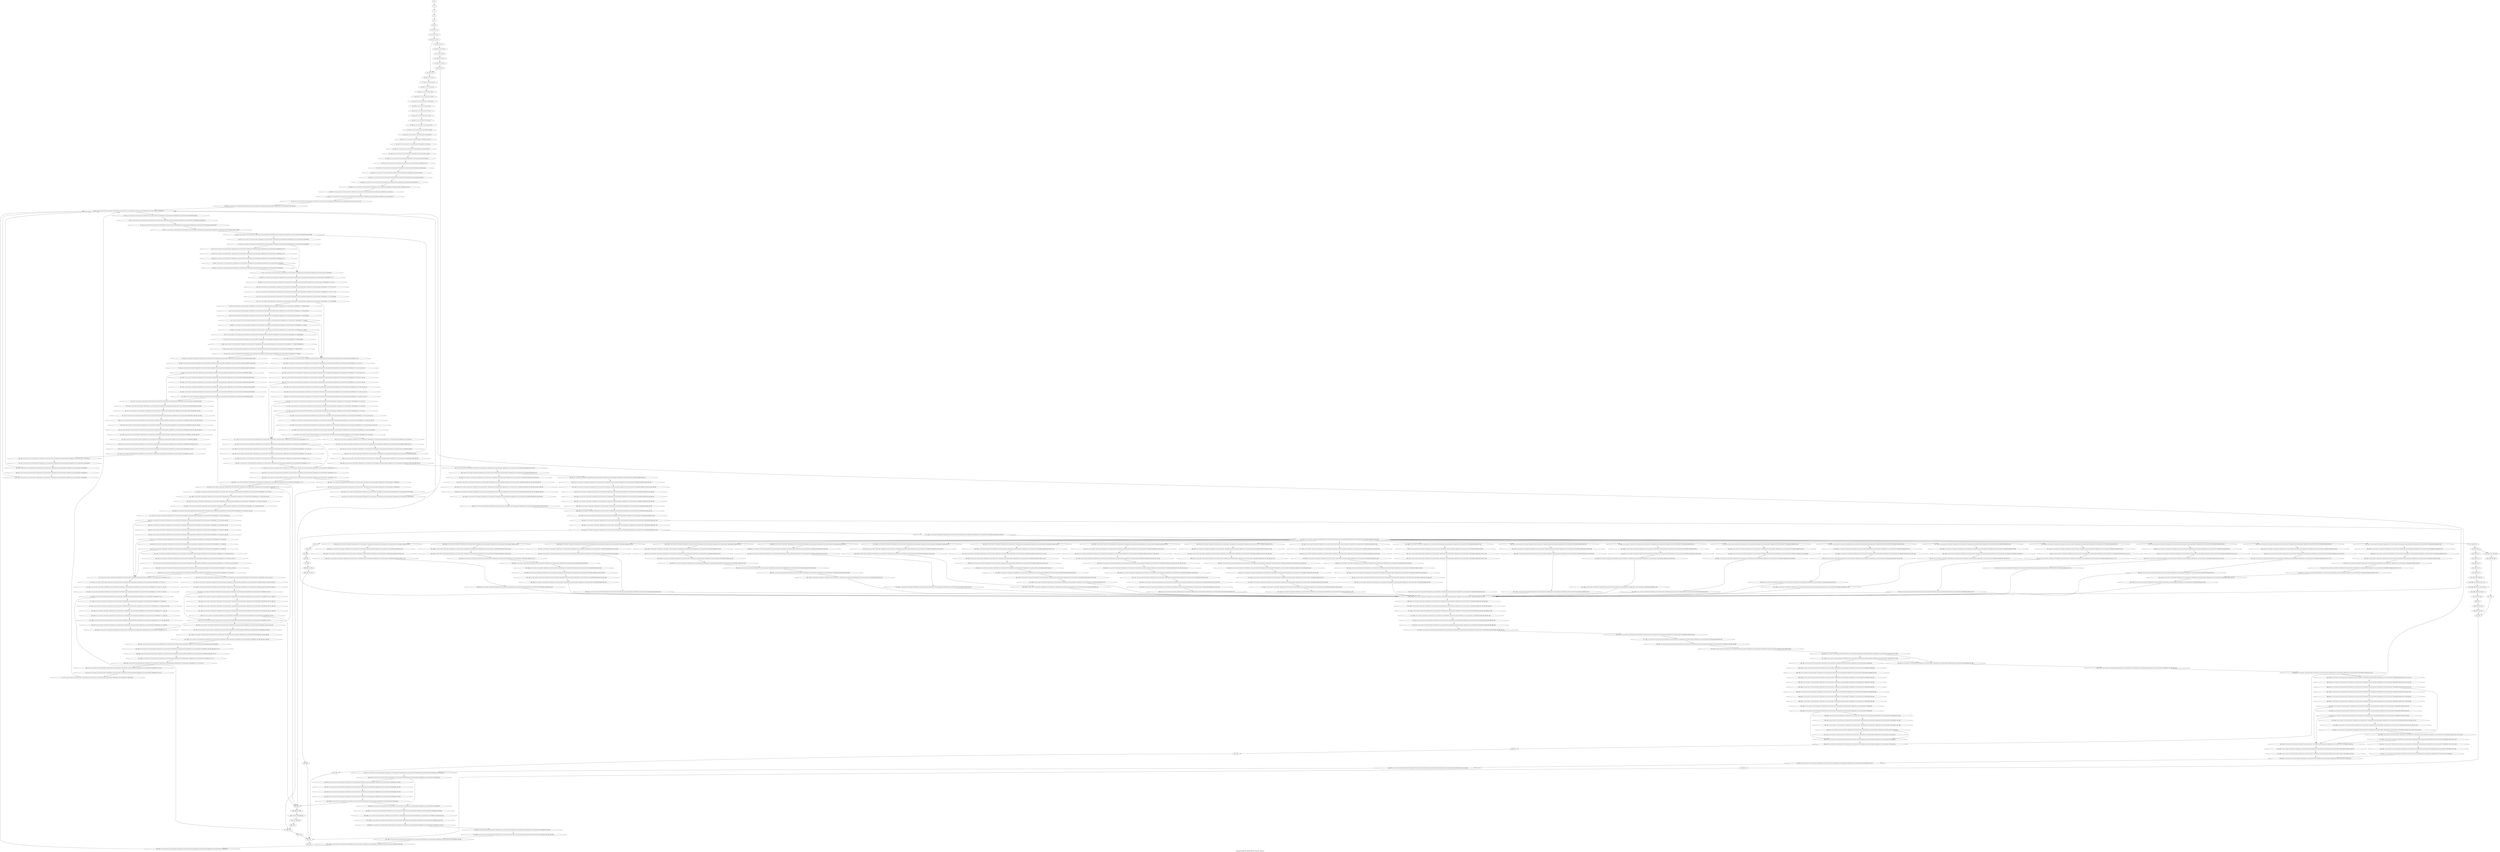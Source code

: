 digraph G {
graph [label="Control-flow-graph for register allocator (function _yyparse)"]
0[label="0, 0: "];
1[label="1, 1: "];
2[label="2, 3: "];
3[label="3, 5: "];
4[label="4, 7: "];
5[label="5, 9: 0 1 "];
6[label="6, 10: 0 1 2 3 "];
7[label="7, 11: 0 1 2 3 4 5 "];
8[label="8, 12: 0 1 2 3 4 5 "];
9[label="9, 15: 0 1 2 3 6 7 "];
10[label="10, 16: 0 1 2 3 6 7 8 9 "];
11[label="11, 17: 0 1 2 3 8 9 "];
12[label="12, 18: 0 1 2 3 10 11 "];
13[label="13, 19: 0 1 2 3 10 11 "];
14[label="14, 20: 0 1 2 3 "];
15[label="15, 24: 0 1 2 3 "];
16[label="16, 26: 0 1 2 3 12 13 "];
17[label="17, 29: 0 1 2 3 12 13 14 15 "];
18[label="18, 30: 0 1 2 3 12 13 14 15 "];
19[label="19, 32: 0 1 2 3 12 13 14 15 16 17 "];
20[label="20, 34: 0 1 2 3 12 13 14 15 16 17 18 19 "];
21[label="21, 35: 0 1 2 3 12 13 14 15 16 17 18 19 20 21 "];
22[label="22, 36: 0 1 2 3 12 13 14 15 16 17 20 21 "];
23[label="23, 37: 0 1 2 3 12 13 14 15 16 17 22 23 "];
24[label="24, 41: 0 1 2 3 12 13 14 15 16 17 22 23 "];
25[label="25, 86: 0 1 2 3 12 13 16 17 22 23 24 25 "];
26[label="26, 104: 0 1 2 3 12 13 16 17 22 23 24 25 26 27 "];
27[label="27, 98: 0 1 2 3 12 13 16 17 22 23 24 25 26 27 28 29 "];
28[label="28, 114: 0 1 2 3 12 13 16 17 22 23 24 25 26 27 28 29 30 31 "];
29[label="29, 43: 0 1 2 3 12 13 16 17 22 23 24 25 26 27 28 29 30 31 32 33 "];
30[label="30, 147: 0 1 2 3 12 13 16 17 22 23 24 25 26 27 28 29 30 31 32 33 34 35 "];
31[label="31, 185: 0 1 2 3 12 13 16 17 22 23 24 25 26 27 28 29 30 31 32 33 34 35 36 37 "];
32[label="32, 242: 0 1 2 3 12 13 16 17 22 23 24 25 26 27 28 29 30 31 32 33 34 35 36 37 38 39 "];
33[label="33, 236: 0 1 2 3 12 13 16 17 22 23 24 25 26 27 28 29 30 31 32 33 34 35 36 37 38 39 40 41 "];
34[label="34, 252: 0 1 2 3 12 13 16 17 22 23 24 25 26 27 28 29 30 31 32 33 34 35 36 37 38 39 40 41 42 43 "];
35[label="35, 173: 0 1 2 3 12 13 16 17 22 23 24 25 26 27 28 29 30 31 32 33 34 35 36 37 38 39 40 41 42 43 44 45 "];
36[label="36, 314: 0 1 2 3 12 13 16 17 22 23 24 25 26 27 28 29 30 31 32 33 34 35 36 37 38 39 40 41 42 43 44 45 46 47 "];
37[label="37, 580: 0 1 2 3 12 13 16 17 22 23 24 25 26 27 28 29 30 31 32 33 34 35 36 37 38 39 40 41 42 43 44 45 46 47 48 49 "];
38[label="38, 644: 0 1 2 3 12 13 16 17 22 23 24 25 26 27 28 29 30 31 32 33 34 35 36 37 38 39 40 41 42 43 44 45 46 47 48 49 50 51 "];
39[label="39, 626: 0 1 2 3 12 13 16 17 22 23 24 25 26 27 28 29 30 31 32 33 34 35 36 37 38 39 40 41 42 43 44 45 46 47 48 49 50 51 52 53 "];
40[label="40, 659: 0 1 2 3 12 13 16 17 22 23 24 25 26 27 28 29 30 31 32 33 34 35 36 37 38 39 40 41 42 43 44 45 46 47 48 49 50 51 52 53 54 55 "];
41[label="41, 652: 0 1 2 3 12 13 16 17 22 23 24 25 26 27 28 29 30 31 32 33 34 35 36 37 38 39 40 41 42 43 44 45 46 47 48 49 50 51 52 53 54 55 56 57 "];
42[label="42, 675: 0 1 2 3 12 13 16 17 22 23 24 25 26 27 28 29 30 31 32 33 34 35 36 37 38 39 40 41 42 43 44 45 46 47 48 49 50 51 52 53 54 55 56 57 58 59 "];
43[label="43, 669: 2 3 12 13 16 17 22 23 24 25 26 27 28 29 30 31 32 33 34 35 36 37 38 39 40 41 42 43 44 45 46 47 48 49 50 51 52 53 54 55 56 57 58 59 60 61 "];
44[label="44, 42: 2 3 12 13 16 17 22 23 24 25 26 27 28 29 30 31 32 33 34 35 36 37 38 39 40 41 42 43 44 45 46 47 48 49 50 51 52 53 54 55 56 57 58 59 60 61 "];
45[label="45, 44: 2 3 12 13 16 17 22 23 24 25 26 27 28 29 30 31 32 33 34 35 36 37 38 39 40 41 42 43 44 45 46 47 48 49 50 51 52 53 54 55 56 57 58 59 60 61 62 63 "];
46[label="46, 45: 2 3 12 13 16 17 22 23 24 25 26 27 28 29 30 31 32 33 34 35 36 37 38 39 40 41 42 43 44 45 46 47 48 49 50 51 52 53 54 55 56 57 58 59 60 61 62 63 64 65 "];
47[label="47, 46: 2 3 12 13 16 17 22 23 24 25 26 27 28 29 30 31 32 33 34 35 36 37 38 39 40 41 42 43 44 45 46 47 48 49 50 51 52 53 54 55 56 57 58 59 60 61 64 65 66 67 "];
48[label="48, 47: 2 3 12 13 16 17 22 23 24 25 26 27 28 29 30 31 32 33 34 35 36 37 38 39 40 41 42 43 44 45 46 47 48 49 50 51 52 53 54 55 56 57 58 59 60 61 66 67 68 69 "];
49[label="49, 48: 2 3 12 13 16 17 22 23 24 25 26 27 28 29 30 31 32 33 34 35 36 37 38 39 40 41 42 43 44 45 46 47 48 49 50 51 52 53 54 55 56 57 58 59 60 61 66 67 68 69 "];
50[label="50, 53: 2 3 12 13 16 17 22 23 24 25 26 27 28 29 30 31 32 33 34 35 36 37 38 39 40 41 42 43 44 45 46 47 48 49 50 51 52 53 54 55 56 57 58 59 60 61 "];
51[label="51, 54: 2 3 12 13 16 17 22 23 24 25 26 27 28 29 30 31 32 33 34 35 36 37 38 39 40 41 42 43 44 45 46 47 48 49 50 51 52 53 54 55 56 57 58 59 60 61 "];
52[label="52, 57: 2 3 12 13 16 17 22 23 24 25 26 27 28 29 30 31 32 33 34 35 36 37 38 39 40 41 42 43 44 45 46 47 48 49 50 51 52 53 54 55 56 57 58 59 60 61 70 71 "];
53[label="53, 59: 2 3 12 13 16 17 22 23 24 25 26 27 28 29 30 31 32 33 34 35 36 37 38 39 40 41 42 43 44 45 46 47 48 49 50 51 52 53 54 55 56 57 58 59 60 61 70 71 "];
54[label="54, 60: 2 3 12 13 16 17 22 23 24 25 26 27 28 29 30 31 32 33 34 35 36 37 38 39 40 41 42 43 44 45 46 47 48 49 50 51 52 53 54 55 56 57 58 59 60 61 70 71 "];
55[label="55, 61: 2 3 12 13 16 17 22 23 24 25 26 27 28 29 30 31 32 33 34 35 36 37 38 39 40 41 42 43 44 45 46 47 48 49 50 51 52 53 54 55 56 57 58 59 60 61 "];
56[label="56, 65: 2 3 12 13 16 17 22 23 24 25 26 27 28 29 30 31 32 33 34 35 36 37 38 39 40 41 42 43 44 45 46 47 48 49 50 51 52 53 54 55 56 57 58 59 60 61 "];
57[label="57, 67: 2 3 12 13 16 17 22 23 24 25 26 27 28 29 30 31 32 33 34 35 36 37 38 39 40 41 42 43 44 45 46 47 48 49 50 51 52 53 54 55 56 57 58 59 60 61 "];
58[label="58, 68: 2 3 12 13 16 17 22 23 24 25 26 27 28 29 30 31 32 33 34 35 36 37 38 39 40 41 42 43 44 45 46 47 48 49 50 51 52 53 54 55 56 57 58 59 60 61 72 73 "];
59[label="59, 69: 2 3 12 13 16 17 22 23 24 25 26 27 28 29 30 31 32 33 34 35 36 37 38 39 40 41 42 43 44 45 46 47 48 49 50 51 52 53 54 55 56 57 58 59 60 61 72 73 74 75 "];
60[label="60, 70: 2 3 12 13 16 17 22 23 24 25 26 27 28 29 30 31 32 33 34 35 36 37 38 39 40 41 42 43 44 45 46 47 48 49 50 51 52 53 54 55 56 57 58 59 60 61 72 73 74 75 76 77 "];
61[label="61, 71: 2 3 12 13 16 17 22 23 24 25 26 27 28 29 30 31 32 33 34 35 36 37 38 39 40 41 42 43 44 45 46 47 48 49 50 51 52 53 54 55 56 57 58 59 60 61 72 73 76 77 78 79 "];
62[label="62, 72: 2 3 12 13 16 17 22 23 24 25 26 27 28 29 30 31 32 33 34 35 36 37 38 39 40 41 42 43 44 45 46 47 48 49 50 51 52 53 54 55 56 57 58 59 60 61 72 73 78 79 80 81 "];
63[label="63, 73: 2 3 12 13 16 17 22 23 24 25 26 27 28 29 30 31 32 33 34 35 36 37 38 39 40 41 42 43 44 45 46 47 48 49 50 51 52 53 54 55 56 57 58 59 60 61 72 73 78 79 80 81 "];
64[label="64, 76: 2 3 12 13 16 17 22 23 24 25 26 27 28 29 30 31 32 33 34 35 36 37 38 39 40 41 42 43 44 45 46 47 48 49 50 51 52 53 54 55 56 57 58 59 60 61 72 73 80 81 82 83 "];
65[label="65, 77: 2 3 12 13 16 17 22 23 24 25 26 27 28 29 30 31 32 33 34 35 36 37 38 39 40 41 42 43 44 45 46 47 48 49 50 51 52 53 54 55 56 57 58 59 60 61 72 73 82 83 84 85 "];
66[label="66, 78: 2 3 12 13 16 17 22 23 24 25 26 27 28 29 30 31 32 33 34 35 36 37 38 39 40 41 42 43 44 45 46 47 48 49 50 51 52 53 54 55 56 57 58 59 60 61 72 73 82 83 84 85 "];
67[label="67, 79: 2 3 12 13 16 17 22 23 24 25 26 27 28 29 30 31 32 33 34 35 36 37 38 39 40 41 42 43 44 45 46 47 48 49 50 51 52 53 54 55 56 57 58 59 60 61 72 73 84 85 "];
68[label="68, 82: 2 3 12 13 16 17 22 23 24 25 26 27 28 29 30 31 32 33 34 35 36 37 38 39 40 41 42 43 44 45 46 47 48 49 50 51 52 53 54 55 56 57 58 59 60 61 72 73 84 85 "];
69[label="69, 83: 2 3 12 13 16 17 22 23 24 25 26 27 28 29 30 31 32 33 34 35 36 37 38 39 40 41 42 43 44 45 46 47 48 49 50 51 52 53 54 55 56 57 58 59 60 61 72 73 84 85 "];
70[label="70, 87: 2 3 12 13 16 17 22 23 24 25 26 27 28 29 30 31 32 33 34 35 36 37 38 39 40 41 42 43 44 45 46 47 48 49 50 51 52 53 54 55 56 57 58 59 60 61 72 73 84 85 86 87 "];
71[label="71, 88: 2 3 12 13 16 17 22 23 24 25 26 27 28 29 30 31 32 33 34 35 36 37 38 39 40 41 42 43 44 45 46 47 48 49 50 51 52 53 54 55 56 57 58 59 60 61 72 73 86 87 88 89 "];
72[label="72, 89: 2 3 12 13 16 17 22 23 24 25 26 27 28 29 30 31 32 33 34 35 36 37 38 39 40 41 42 43 44 45 46 47 48 49 50 51 52 53 54 55 56 57 58 59 60 61 72 73 86 87 88 89 90 91 "];
73[label="73, 90: 2 3 12 13 16 17 22 23 24 25 26 27 28 29 30 31 32 33 34 35 36 37 38 39 40 41 42 43 44 45 46 47 48 49 50 51 52 53 54 55 56 57 58 59 60 61 72 73 86 87 90 91 "];
74[label="74, 91: 2 3 12 13 16 17 22 23 24 25 26 27 28 29 30 31 32 33 34 35 36 37 38 39 40 41 42 43 44 45 46 47 48 49 50 51 52 53 54 55 56 57 58 59 60 61 72 73 86 87 "];
75[label="75, 96: 2 3 12 13 16 17 24 25 26 27 28 29 30 31 32 33 34 35 36 37 38 39 40 41 42 43 44 45 46 47 48 49 50 51 52 53 54 55 56 57 58 59 60 61 86 87 92 93 "];
76[label="76, 99: 2 3 12 13 16 17 24 25 26 27 28 29 30 31 32 33 34 35 36 37 38 39 40 41 42 43 44 45 46 47 48 49 50 51 52 53 54 55 56 57 58 59 60 61 86 87 92 93 94 95 "];
77[label="77, 100: 2 3 12 13 16 17 24 25 26 27 28 29 30 31 32 33 34 35 36 37 38 39 40 41 42 43 44 45 46 47 48 49 50 51 52 53 54 55 56 57 58 59 60 61 86 87 92 93 94 95 "];
78[label="78, 101: 2 3 12 13 16 17 24 25 26 27 28 29 30 31 32 33 34 35 36 37 38 39 40 41 42 43 44 45 46 47 48 49 50 51 52 53 54 55 56 57 58 59 60 61 86 87 "];
79[label="79, 105: 2 3 12 13 16 17 24 25 26 27 28 29 30 31 32 33 34 35 36 37 38 39 40 41 42 43 44 45 46 47 48 49 50 51 52 53 54 55 56 57 58 59 60 61 86 87 96 97 "];
80[label="80, 106: 2 3 12 13 16 17 24 25 26 27 28 29 30 31 32 33 34 35 36 37 38 39 40 41 42 43 44 45 46 47 48 49 50 51 52 53 54 55 56 57 58 59 60 61 86 87 96 97 "];
81[label="81, 107: 2 3 12 13 16 17 24 25 26 27 28 29 30 31 32 33 34 35 36 37 38 39 40 41 42 43 44 45 46 47 48 49 50 51 52 53 54 55 56 57 58 59 60 61 86 87 98 99 "];
82[label="82, 108: 2 3 12 13 16 17 24 25 26 27 28 29 30 31 32 33 34 35 36 37 38 39 40 41 42 43 44 45 46 47 48 49 50 51 52 53 54 55 56 57 58 59 60 61 86 87 98 99 "];
83[label="83, 109: 2 3 12 13 16 17 24 25 26 27 28 29 30 31 32 33 34 35 36 37 38 39 40 41 42 43 44 45 46 47 48 49 50 51 52 53 54 55 56 57 58 59 60 61 86 87 "];
84[label="84, 113: 2 3 12 13 16 17 24 25 26 27 28 29 30 31 32 33 34 35 36 37 38 39 40 41 42 43 44 45 46 47 48 49 50 51 52 53 54 55 56 57 58 59 60 61 86 87 "];
85[label="85, 116: 2 3 12 13 16 17 24 25 26 27 28 29 30 31 32 33 34 35 36 37 38 39 40 41 42 43 44 45 46 47 48 49 50 51 52 53 54 55 56 57 58 59 60 61 86 87 100 101 "];
86[label="86, 117: 2 3 12 13 16 17 22 23 24 25 26 27 28 29 30 31 32 33 34 35 36 37 38 39 40 41 42 43 44 45 46 47 48 49 50 51 52 53 54 55 56 57 58 59 60 61 100 101 "];
87[label="87, 121: 2 3 12 13 16 17 22 23 24 25 26 27 28 29 30 31 32 33 34 35 36 37 38 39 40 41 42 43 44 45 46 47 48 49 50 51 52 53 54 55 56 57 58 59 60 61 100 101 102 103 "];
88[label="88, 122: 2 3 12 13 16 17 22 23 24 25 26 27 28 29 30 31 32 33 34 35 36 37 38 39 40 41 42 43 44 45 46 47 48 49 50 51 52 53 54 55 56 57 58 59 60 61 100 101 102 103 104 105 "];
89[label="89, 123: 2 3 12 13 16 17 22 23 24 25 26 27 28 29 30 31 32 33 34 35 36 37 38 39 40 41 42 43 44 45 46 47 48 49 50 51 52 53 54 55 56 57 58 59 60 61 100 101 104 105 "];
90[label="90, 127: 2 3 12 13 16 17 22 23 24 25 26 27 28 29 30 31 32 33 34 35 36 37 38 39 40 41 42 43 44 45 46 47 48 49 50 51 52 53 54 55 56 57 58 59 60 61 100 101 104 105 106 107 "];
91[label="91, 128: 2 3 12 13 16 17 22 23 24 25 26 27 28 29 30 31 32 33 34 35 36 37 38 39 40 41 42 43 44 45 46 47 48 49 50 51 52 53 54 55 56 57 58 59 60 61 104 105 106 107 "];
92[label="92, 131: 2 3 12 13 16 17 22 23 24 25 26 27 28 29 30 31 32 33 34 35 36 37 38 39 40 41 42 43 44 45 46 47 48 49 50 51 52 53 54 55 56 57 58 59 60 61 108 109 "];
93[label="93, 132: 2 3 12 13 16 17 22 23 24 25 26 27 28 29 30 31 32 33 34 35 36 37 38 39 40 41 42 43 44 45 46 47 48 49 50 51 52 53 54 55 56 57 58 59 60 61 108 109 110 111 "];
94[label="94, 133: 2 3 12 13 16 17 22 23 24 25 26 27 28 29 30 31 32 33 34 35 36 37 38 39 40 41 42 43 44 45 46 47 48 49 50 51 52 53 54 55 56 57 58 59 60 61 110 111 "];
95[label="95, 134: 2 3 12 13 16 17 22 23 24 25 26 27 28 29 30 31 32 33 34 35 36 37 38 39 40 41 42 43 44 45 46 47 48 49 50 51 52 53 54 55 56 57 58 59 60 61 110 111 "];
96[label="96, 136: 2 3 12 13 16 17 22 23 24 25 26 27 28 29 30 31 32 33 34 35 36 37 38 39 40 41 42 43 44 45 46 47 48 49 50 51 52 53 54 55 56 57 58 59 60 61 "];
97[label="97, 137: 2 3 12 13 16 17 22 23 24 25 26 27 28 29 30 31 32 33 34 35 36 37 38 39 40 41 42 43 44 45 46 47 48 49 50 51 52 53 54 55 56 57 58 59 60 61 "];
98[label="98, 138: 2 3 12 13 16 17 22 23 24 25 26 27 28 29 30 31 32 33 34 35 36 37 38 39 40 41 42 43 44 45 46 47 48 49 50 51 52 53 54 55 56 57 58 59 60 61 "];
99[label="99, 141: 2 3 12 13 16 17 22 23 24 25 26 27 28 29 30 31 32 33 34 35 36 37 38 39 40 41 42 43 44 45 46 47 48 49 50 51 52 53 54 55 56 57 58 59 60 61 "];
100[label="100, 145: 2 3 12 13 16 17 22 23 24 25 26 27 28 29 30 31 32 33 34 35 36 37 38 39 40 41 42 43 44 45 46 47 48 49 50 51 52 53 54 55 56 57 58 59 60 61 "];
101[label="101, 146: 2 3 12 13 16 17 22 23 24 25 26 27 28 29 30 31 32 33 34 35 36 37 38 39 40 41 42 43 44 45 46 47 48 49 50 51 52 53 54 55 56 57 58 59 60 61 72 73 "];
102[label="102, 148: 2 3 12 13 16 17 22 23 24 25 26 27 28 29 30 31 32 33 34 35 36 37 38 39 40 41 42 43 44 45 46 47 48 49 50 51 52 53 54 55 56 57 58 59 60 61 72 73 112 113 "];
103[label="103, 149: 2 3 12 13 16 17 22 23 24 25 26 27 28 29 30 31 32 33 34 35 36 37 38 39 40 41 42 43 44 45 46 47 48 49 50 51 52 53 54 55 56 57 58 59 60 61 72 73 112 113 114 115 "];
104[label="104, 150: 2 3 12 13 16 17 22 23 24 25 26 27 28 29 30 31 32 33 34 35 36 37 38 39 40 41 42 43 44 45 46 47 48 49 50 51 52 53 54 55 56 57 58 59 60 61 72 73 114 115 116 117 "];
105[label="105, 151: 2 3 12 13 16 17 22 23 24 25 26 27 28 29 30 31 32 33 34 35 36 37 38 39 40 41 42 43 44 45 46 47 48 49 50 51 52 53 54 55 56 57 58 59 60 61 72 73 116 117 118 119 "];
106[label="106, 152: 2 3 12 13 16 17 22 23 24 25 26 27 28 29 30 31 32 33 34 35 36 37 38 39 40 41 42 43 44 45 46 47 48 49 50 51 52 53 54 55 56 57 58 59 60 61 72 73 116 117 118 119 "];
107[label="107, 155: 2 3 12 13 16 17 22 23 24 25 26 27 28 29 30 31 32 33 34 35 36 37 38 39 40 41 42 43 44 45 46 47 48 49 50 51 52 53 54 55 56 57 58 59 60 61 72 73 118 119 120 121 "];
108[label="108, 156: 2 3 12 13 16 17 22 23 24 25 26 27 28 29 30 31 32 33 34 35 36 37 38 39 40 41 42 43 44 45 46 47 48 49 50 51 52 53 54 55 56 57 58 59 60 61 72 73 120 121 122 123 "];
109[label="109, 157: 2 3 12 13 16 17 22 23 24 25 26 27 28 29 30 31 32 33 34 35 36 37 38 39 40 41 42 43 44 45 46 47 48 49 50 51 52 53 54 55 56 57 58 59 60 61 72 73 120 121 122 123 "];
110[label="110, 158: 2 3 12 13 16 17 22 23 24 25 26 27 28 29 30 31 32 33 34 35 36 37 38 39 40 41 42 43 44 45 46 47 48 49 50 51 52 53 54 55 56 57 58 59 60 61 72 73 122 123 "];
111[label="111, 161: 2 3 12 13 16 17 22 23 24 25 26 27 28 29 30 31 32 33 34 35 36 37 38 39 40 41 42 43 44 45 46 47 48 49 50 51 52 53 54 55 56 57 58 59 60 61 72 73 122 123 "];
112[label="112, 162: 2 3 12 13 16 17 22 23 24 25 26 27 28 29 30 31 32 33 34 35 36 37 38 39 40 41 42 43 44 45 46 47 48 49 50 51 52 53 54 55 56 57 58 59 60 61 72 73 122 123 "];
113[label="113, 166: 2 3 12 13 16 17 22 23 24 25 26 27 28 29 30 31 32 33 34 35 36 37 38 39 40 41 42 43 44 45 46 47 48 49 50 51 52 53 54 55 56 57 58 59 60 61 72 73 122 123 124 125 "];
114[label="114, 167: 2 3 12 13 16 17 22 23 24 25 26 27 28 29 30 31 32 33 34 35 36 37 38 39 40 41 42 43 44 45 46 47 48 49 50 51 52 53 54 55 56 57 58 59 60 61 72 73 124 125 126 127 "];
115[label="115, 168: 2 3 12 13 16 17 22 23 24 25 26 27 28 29 30 31 32 33 34 35 36 37 38 39 40 41 42 43 44 45 46 47 48 49 50 51 52 53 54 55 56 57 58 59 60 61 72 73 124 125 126 127 128 129 "];
116[label="116, 169: 2 3 12 13 16 17 22 23 24 25 26 27 28 29 30 31 32 33 34 35 36 37 38 39 40 41 42 43 44 45 46 47 48 49 50 51 52 53 54 55 56 57 58 59 60 61 72 73 124 125 128 129 "];
117[label="117, 170: 2 3 12 13 16 17 22 23 24 25 26 27 28 29 30 31 32 33 34 35 36 37 38 39 40 41 42 43 44 45 46 47 48 49 50 51 52 53 54 55 56 57 58 59 60 61 72 73 124 125 "];
118[label="118, 175: 2 3 12 13 16 17 24 25 26 27 28 29 30 31 32 33 34 35 36 37 38 39 40 41 42 43 44 45 46 47 48 49 50 51 52 53 54 55 56 57 58 59 60 61 124 125 130 131 "];
119[label="119, 176: 2 3 12 13 16 17 24 25 26 27 28 29 30 31 32 33 34 35 36 37 38 39 40 41 42 43 44 45 46 47 48 49 50 51 52 53 54 55 56 57 58 59 60 61 68 69 130 131 "];
120[label="120, 178: 2 3 12 13 16 17 24 25 26 27 28 29 30 31 32 33 34 35 36 37 38 39 40 41 42 43 44 45 46 47 48 49 50 51 52 53 54 55 56 57 58 59 60 61 68 69 "];
121[label="121, 179: 2 3 12 13 16 17 22 23 24 25 26 27 28 29 30 31 32 33 34 35 36 37 38 39 40 41 42 43 44 45 46 47 48 49 50 51 52 53 54 55 56 57 58 59 60 61 72 73 "];
122[label="122, 180: 2 3 12 13 16 17 22 23 24 25 26 27 28 29 30 31 32 33 34 35 36 37 38 39 40 41 42 43 44 45 46 47 48 49 50 51 52 53 54 55 56 57 58 59 60 61 72 73 "];
123[label="123, 186: 2 3 12 13 16 17 22 23 24 25 26 27 28 29 30 31 32 33 34 35 36 37 38 39 40 41 42 43 44 45 46 47 48 49 50 51 52 53 54 55 56 57 58 59 60 61 72 73 132 133 "];
124[label="124, 187: 2 3 12 13 16 17 22 23 24 25 26 27 28 29 30 31 32 33 34 35 36 37 38 39 40 41 42 43 44 45 46 47 48 49 50 51 52 53 54 55 56 57 58 59 60 61 72 73 132 133 "];
125[label="125, 188: 2 3 12 13 16 17 22 23 24 25 26 27 28 29 30 31 32 33 34 35 36 37 38 39 40 41 42 43 44 45 46 47 48 49 50 51 52 53 54 55 56 57 58 59 60 61 72 73 "];
126[label="126, 191: 2 3 12 13 16 17 22 23 24 25 26 27 28 29 30 31 32 33 34 35 36 37 38 39 40 41 42 43 44 45 46 47 48 49 50 51 52 53 54 55 56 57 58 59 60 61 72 73 "];
127[label="127, 194: 2 3 12 13 16 17 22 23 24 25 26 27 28 29 30 31 32 33 34 35 36 37 38 39 40 41 42 43 44 45 46 47 48 49 50 51 52 53 54 55 56 57 58 59 60 61 72 73 "];
128[label="128, 195: 2 3 12 13 16 17 22 23 24 25 26 27 28 29 30 31 32 33 34 35 36 37 38 39 40 41 42 43 44 45 46 47 48 49 50 51 52 53 54 55 56 57 58 59 60 61 72 73 "];
129[label="129, 196: 2 3 12 13 16 17 22 23 24 25 26 27 28 29 30 31 32 33 34 35 36 37 38 39 40 41 42 43 44 45 46 47 48 49 50 51 52 53 54 55 56 57 58 59 60 61 72 73 "];
130[label="130, 200: 2 3 12 13 16 17 24 25 26 27 28 29 30 31 32 33 34 35 36 37 38 39 40 41 42 43 44 45 46 47 48 49 50 51 52 53 54 55 56 57 58 59 60 61 72 73 "];
131[label="131, 201: 2 3 12 13 16 17 24 25 26 27 28 29 30 31 32 33 34 35 36 37 38 39 40 41 42 43 44 45 46 47 48 49 50 51 52 53 54 55 56 57 58 59 60 61 72 73 "];
132[label="132, 205: 2 3 12 13 16 17 24 25 26 27 28 29 30 31 32 33 34 35 36 37 38 39 40 41 42 43 44 45 46 47 48 49 50 51 52 53 54 55 56 57 58 59 60 61 72 73 134 135 "];
133[label="133, 206: 2 3 12 13 16 17 24 25 26 27 28 29 30 31 32 33 34 35 36 37 38 39 40 41 42 43 44 45 46 47 48 49 50 51 52 53 54 55 56 57 58 59 60 61 72 73 134 135 136 137 "];
134[label="134, 207: 2 3 12 13 16 17 24 25 26 27 28 29 30 31 32 33 34 35 36 37 38 39 40 41 42 43 44 45 46 47 48 49 50 51 52 53 54 55 56 57 58 59 60 61 72 73 136 137 138 139 "];
135[label="135, 208: 2 3 12 13 16 17 24 25 26 27 28 29 30 31 32 33 34 35 36 37 38 39 40 41 42 43 44 45 46 47 48 49 50 51 52 53 54 55 56 57 58 59 60 61 72 73 138 139 140 141 "];
136[label="136, 209: 2 3 12 13 16 17 24 25 26 27 28 29 30 31 32 33 34 35 36 37 38 39 40 41 42 43 44 45 46 47 48 49 50 51 52 53 54 55 56 57 58 59 60 61 72 73 140 141 142 143 "];
137[label="137, 210: 2 3 12 13 16 17 24 25 26 27 28 29 30 31 32 33 34 35 36 37 38 39 40 41 42 43 44 45 46 47 48 49 50 51 52 53 54 55 56 57 58 59 60 61 72 73 142 143 144 145 "];
138[label="138, 211: 2 3 12 13 16 17 24 25 26 27 28 29 30 31 32 33 34 35 36 37 38 39 40 41 42 43 44 45 46 47 48 49 50 51 52 53 54 55 56 57 58 59 60 61 72 73 142 143 144 145 "];
139[label="139, 214: 2 3 12 13 16 17 24 25 26 27 28 29 30 31 32 33 34 35 36 37 38 39 40 41 42 43 44 45 46 47 48 49 50 51 52 53 54 55 56 57 58 59 60 61 72 73 144 145 146 147 "];
140[label="140, 215: 2 3 12 13 16 17 24 25 26 27 28 29 30 31 32 33 34 35 36 37 38 39 40 41 42 43 44 45 46 47 48 49 50 51 52 53 54 55 56 57 58 59 60 61 72 73 146 147 148 149 "];
141[label="141, 216: 2 3 12 13 16 17 24 25 26 27 28 29 30 31 32 33 34 35 36 37 38 39 40 41 42 43 44 45 46 47 48 49 50 51 52 53 54 55 56 57 58 59 60 61 72 73 146 147 148 149 "];
142[label="142, 217: 2 3 12 13 16 17 24 25 26 27 28 29 30 31 32 33 34 35 36 37 38 39 40 41 42 43 44 45 46 47 48 49 50 51 52 53 54 55 56 57 58 59 60 61 72 73 148 149 "];
143[label="143, 220: 2 3 12 13 16 17 24 25 26 27 28 29 30 31 32 33 34 35 36 37 38 39 40 41 42 43 44 45 46 47 48 49 50 51 52 53 54 55 56 57 58 59 60 61 72 73 148 149 "];
144[label="144, 221: 2 3 12 13 16 17 24 25 26 27 28 29 30 31 32 33 34 35 36 37 38 39 40 41 42 43 44 45 46 47 48 49 50 51 52 53 54 55 56 57 58 59 60 61 72 73 148 149 "];
145[label="145, 225: 2 3 12 13 16 17 24 25 26 27 28 29 30 31 32 33 34 35 36 37 38 39 40 41 42 43 44 45 46 47 48 49 50 51 52 53 54 55 56 57 58 59 60 61 72 73 148 149 150 151 "];
146[label="146, 226: 2 3 12 13 16 17 24 25 26 27 28 29 30 31 32 33 34 35 36 37 38 39 40 41 42 43 44 45 46 47 48 49 50 51 52 53 54 55 56 57 58 59 60 61 72 73 150 151 152 153 "];
147[label="147, 227: 2 3 12 13 16 17 24 25 26 27 28 29 30 31 32 33 34 35 36 37 38 39 40 41 42 43 44 45 46 47 48 49 50 51 52 53 54 55 56 57 58 59 60 61 72 73 150 151 152 153 154 155 "];
148[label="148, 228: 2 3 12 13 16 17 24 25 26 27 28 29 30 31 32 33 34 35 36 37 38 39 40 41 42 43 44 45 46 47 48 49 50 51 52 53 54 55 56 57 58 59 60 61 72 73 150 151 154 155 "];
149[label="149, 229: 2 3 12 13 16 17 24 25 26 27 28 29 30 31 32 33 34 35 36 37 38 39 40 41 42 43 44 45 46 47 48 49 50 51 52 53 54 55 56 57 58 59 60 61 72 73 150 151 "];
150[label="150, 234: 2 3 12 13 16 17 24 25 26 27 28 29 30 31 32 33 34 35 36 37 38 39 40 41 42 43 44 45 46 47 48 49 50 51 52 53 54 55 56 57 58 59 60 61 150 151 156 157 "];
151[label="151, 237: 2 3 12 13 16 17 24 25 26 27 28 29 30 31 32 33 34 35 36 37 38 39 40 41 42 43 44 45 46 47 48 49 50 51 52 53 54 55 56 57 58 59 60 61 150 151 156 157 158 159 "];
152[label="152, 238: 2 3 12 13 16 17 24 25 26 27 28 29 30 31 32 33 34 35 36 37 38 39 40 41 42 43 44 45 46 47 48 49 50 51 52 53 54 55 56 57 58 59 60 61 150 151 156 157 158 159 "];
153[label="153, 239: 2 3 12 13 16 17 24 25 26 27 28 29 30 31 32 33 34 35 36 37 38 39 40 41 42 43 44 45 46 47 48 49 50 51 52 53 54 55 56 57 58 59 60 61 150 151 "];
154[label="154, 243: 2 3 12 13 16 17 24 25 26 27 28 29 30 31 32 33 34 35 36 37 38 39 40 41 42 43 44 45 46 47 48 49 50 51 52 53 54 55 56 57 58 59 60 61 150 151 160 161 "];
155[label="155, 244: 2 3 12 13 16 17 24 25 26 27 28 29 30 31 32 33 34 35 36 37 38 39 40 41 42 43 44 45 46 47 48 49 50 51 52 53 54 55 56 57 58 59 60 61 150 151 160 161 "];
156[label="156, 245: 2 3 12 13 16 17 24 25 26 27 28 29 30 31 32 33 34 35 36 37 38 39 40 41 42 43 44 45 46 47 48 49 50 51 52 53 54 55 56 57 58 59 60 61 150 151 162 163 "];
157[label="157, 246: 2 3 12 13 16 17 24 25 26 27 28 29 30 31 32 33 34 35 36 37 38 39 40 41 42 43 44 45 46 47 48 49 50 51 52 53 54 55 56 57 58 59 60 61 150 151 162 163 "];
158[label="158, 247: 2 3 12 13 16 17 24 25 26 27 28 29 30 31 32 33 34 35 36 37 38 39 40 41 42 43 44 45 46 47 48 49 50 51 52 53 54 55 56 57 58 59 60 61 150 151 "];
159[label="159, 251: 2 3 12 13 16 17 24 25 26 27 28 29 30 31 32 33 34 35 36 37 38 39 40 41 42 43 44 45 46 47 48 49 50 51 52 53 54 55 56 57 58 59 60 61 150 151 "];
160[label="160, 254: 2 3 12 13 16 17 24 25 26 27 28 29 30 31 32 33 34 35 36 37 38 39 40 41 42 43 44 45 46 47 48 49 50 51 52 53 54 55 56 57 58 59 60 61 150 151 164 165 "];
161[label="161, 255: 2 3 12 13 16 17 22 23 24 25 26 27 28 29 30 31 32 33 34 35 36 37 38 39 40 41 42 43 44 45 46 47 48 49 50 51 52 53 54 55 56 57 58 59 60 61 164 165 "];
162[label="162, 259: 2 3 12 13 16 17 22 23 24 25 26 27 28 29 30 31 32 33 34 35 36 37 38 39 40 41 42 43 44 45 46 47 48 49 50 51 52 53 54 55 56 57 58 59 60 61 164 165 166 167 "];
163[label="163, 260: 2 3 12 13 16 17 22 23 24 25 26 27 28 29 30 31 32 33 34 35 36 37 38 39 40 41 42 43 44 45 46 47 48 49 50 51 52 53 54 55 56 57 58 59 60 61 164 165 166 167 168 169 "];
164[label="164, 261: 2 3 12 13 16 17 22 23 24 25 26 27 28 29 30 31 32 33 34 35 36 37 38 39 40 41 42 43 44 45 46 47 48 49 50 51 52 53 54 55 56 57 58 59 60 61 164 165 168 169 "];
165[label="165, 265: 2 3 12 13 16 17 22 23 24 25 26 27 28 29 30 31 32 33 34 35 36 37 38 39 40 41 42 43 44 45 46 47 48 49 50 51 52 53 54 55 56 57 58 59 60 61 164 165 168 169 170 171 "];
166[label="166, 266: 2 3 12 13 16 17 22 23 24 25 26 27 28 29 30 31 32 33 34 35 36 37 38 39 40 41 42 43 44 45 46 47 48 49 50 51 52 53 54 55 56 57 58 59 60 61 168 169 170 171 "];
167[label="167, 269: 2 3 12 13 16 17 22 23 24 25 26 27 28 29 30 31 32 33 34 35 36 37 38 39 40 41 42 43 44 45 46 47 48 49 50 51 52 53 54 55 56 57 58 59 60 61 172 173 "];
168[label="168, 270: 2 3 12 13 16 17 22 23 24 25 26 27 28 29 30 31 32 33 34 35 36 37 38 39 40 41 42 43 44 45 46 47 48 49 50 51 52 53 54 55 56 57 58 59 60 61 172 173 174 175 "];
169[label="169, 271: 2 3 12 13 16 17 22 23 24 25 26 27 28 29 30 31 32 33 34 35 36 37 38 39 40 41 42 43 44 45 46 47 48 49 50 51 52 53 54 55 56 57 58 59 60 61 174 175 "];
170[label="170, 272: 2 3 12 13 16 17 22 23 24 25 26 27 28 29 30 31 32 33 34 35 36 37 38 39 40 41 42 43 44 45 46 47 48 49 50 51 52 53 54 55 56 57 58 59 60 61 174 175 "];
171[label="171, 273: 2 3 12 13 16 17 22 23 24 25 26 27 28 29 30 31 32 33 34 35 36 37 38 39 40 41 42 43 44 45 46 47 48 49 50 51 52 53 54 55 56 57 58 59 60 61 "];
172[label="172, 275: 2 3 12 13 16 17 24 25 26 27 28 29 30 31 32 33 34 35 36 37 38 39 40 41 42 43 44 45 46 47 48 49 50 51 52 53 54 55 56 57 58 59 60 61 72 73 "];
173[label="173, 278: 2 3 12 13 16 17 24 25 26 27 28 29 30 31 32 33 34 35 36 37 38 39 40 41 42 43 44 45 46 47 48 49 50 51 52 53 54 55 56 57 58 59 60 61 72 73 176 177 "];
174[label="174, 281: 2 3 12 13 16 17 24 25 26 27 28 29 30 31 32 33 34 35 36 37 38 39 40 41 42 43 44 45 46 47 48 49 50 51 52 53 54 55 56 57 58 59 60 61 72 73 176 177 178 179 "];
175[label="175, 282: 2 3 12 13 16 17 24 25 26 27 28 29 30 31 32 33 34 35 36 37 38 39 40 41 42 43 44 45 46 47 48 49 50 51 52 53 54 55 56 57 58 59 60 61 72 73 176 177 178 179 "];
176[label="176, 283: 2 3 12 13 16 17 24 25 26 27 28 29 30 31 32 33 34 35 36 37 38 39 40 41 42 43 44 45 46 47 48 49 50 51 52 53 54 55 56 57 58 59 60 61 72 73 "];
177[label="177, 290: 2 3 12 13 16 17 24 25 26 27 28 29 30 31 32 33 34 35 36 37 38 39 40 41 42 43 44 45 46 47 48 49 50 51 52 53 54 55 56 57 58 59 60 61 72 73 180 181 "];
178[label="178, 291: 2 3 12 13 16 17 24 25 26 27 28 29 30 31 32 33 34 35 36 37 38 39 40 41 42 43 44 45 46 47 48 49 50 51 52 53 54 55 56 57 58 59 60 61 72 73 180 181 182 183 "];
179[label="179, 292: 2 3 12 13 16 17 24 25 26 27 28 29 30 31 32 33 34 35 36 37 38 39 40 41 42 43 44 45 46 47 48 49 50 51 52 53 54 55 56 57 58 59 60 61 72 73 182 183 "];
180[label="180, 295: 2 3 12 13 16 17 24 25 26 27 28 29 30 31 32 33 34 35 36 37 38 39 40 41 42 43 44 45 46 47 48 49 50 51 52 53 54 55 56 57 58 59 60 61 72 73 184 185 "];
181[label="181, 296: 2 3 12 13 16 17 24 25 26 27 28 29 30 31 32 33 34 35 36 37 38 39 40 41 42 43 44 45 46 47 48 49 50 51 52 53 54 55 56 57 58 59 60 61 72 73 184 185 186 187 "];
182[label="182, 297: 2 3 12 13 16 17 24 25 26 27 28 29 30 31 32 33 34 35 36 37 38 39 40 41 42 43 44 45 46 47 48 49 50 51 52 53 54 55 56 57 58 59 60 61 72 73 186 187 "];
183[label="183, 300: 2 3 12 13 16 17 24 25 26 27 28 29 30 31 32 33 34 35 36 37 38 39 40 41 42 43 44 45 46 47 48 49 50 51 52 53 54 55 56 57 58 59 60 61 72 73 "];
184[label="184, 303: 2 3 12 13 16 17 22 23 24 25 26 27 28 29 30 31 32 33 34 35 36 37 38 39 40 41 42 43 44 45 46 47 48 49 50 51 52 53 54 55 56 57 58 59 60 61 "];
185[label="185, 304: 2 3 12 13 16 17 22 23 24 25 26 27 28 29 30 31 32 33 34 35 36 37 38 39 40 41 42 43 44 45 46 47 48 49 50 51 52 53 54 55 56 57 58 59 60 61 "];
186[label="186, 310: 2 3 12 13 16 17 22 23 24 25 26 27 28 29 30 31 32 33 34 35 36 37 38 39 40 41 42 43 44 45 46 47 48 49 50 51 52 53 54 55 56 57 58 59 60 61 "];
187[label="187, 311: 2 3 12 13 16 17 22 23 24 25 26 27 28 29 30 31 32 33 34 35 36 37 38 39 40 41 42 43 44 45 46 47 48 49 50 51 52 53 54 55 56 57 58 59 60 61 "];
188[label="188, 313: 2 3 12 13 16 17 24 25 26 27 28 29 30 31 32 33 34 35 36 37 38 39 40 41 42 43 44 45 46 47 48 49 50 51 52 53 54 55 56 57 58 59 60 61 68 69 "];
189[label="189, 315: 2 3 12 13 16 17 24 25 26 27 28 29 30 31 32 33 34 35 36 37 38 39 40 41 42 43 44 45 46 47 48 49 50 51 52 53 54 55 56 57 58 59 60 61 68 69 188 189 "];
190[label="190, 316: 2 3 12 13 16 17 24 25 26 27 28 29 30 31 32 33 34 35 36 37 38 39 40 41 42 43 44 45 46 47 48 49 50 51 52 53 54 55 56 57 58 59 60 61 68 69 188 189 190 191 "];
191[label="191, 317: 2 3 12 13 16 17 24 25 26 27 28 29 30 31 32 33 34 35 36 37 38 39 40 41 42 43 44 45 46 47 48 49 50 51 52 53 54 55 56 57 58 59 60 61 68 69 190 191 192 193 "];
192[label="192, 319: 2 3 12 13 16 17 24 25 26 27 28 29 30 31 32 33 34 35 36 37 38 39 40 41 42 43 44 45 46 47 48 49 50 51 52 53 54 55 56 57 58 59 60 61 68 69 192 193 "];
193[label="193, 324: 2 3 12 13 16 17 24 25 26 27 28 29 30 31 32 33 34 35 36 37 38 39 40 41 42 43 44 45 46 47 48 49 50 51 52 53 54 55 56 57 58 59 60 61 68 69 192 193 194 195 "];
194[label="194, 325: 2 3 12 13 16 17 24 25 26 27 28 29 30 31 32 33 34 35 36 37 38 39 40 41 42 43 44 45 46 47 48 49 50 51 52 53 54 55 56 57 58 59 60 61 68 69 192 193 194 195 196 197 "];
195[label="195, 326: 2 3 12 13 16 17 24 25 26 27 28 29 30 31 32 33 34 35 36 37 38 39 40 41 42 43 44 45 46 47 48 49 50 51 52 53 54 55 56 57 58 59 60 61 68 69 192 193 194 195 196 197 198 199 "];
196[label="196, 327: 2 3 12 13 16 17 24 25 26 27 28 29 30 31 32 33 34 35 36 37 38 39 40 41 42 43 44 45 46 47 48 49 50 51 52 53 54 55 56 57 58 59 60 61 68 69 192 193 194 195 198 199 200 201 "];
197[label="197, 328: 2 3 12 13 16 17 24 25 26 27 28 29 30 31 32 33 34 35 36 37 38 39 40 41 42 43 44 45 46 47 48 49 50 51 52 53 54 55 56 57 58 59 60 61 68 69 192 193 200 201 "];
198[label="198, 331: 2 3 12 13 16 17 24 25 26 27 28 29 30 31 32 33 34 35 36 37 38 39 40 41 42 43 44 45 46 47 48 49 50 51 52 53 54 55 56 57 58 59 60 61 68 69 192 193 "];
199[label="199, 332: 2 3 12 13 16 17 24 25 26 27 28 29 30 31 32 33 34 35 36 37 38 39 40 41 42 43 44 45 46 47 48 49 50 51 52 53 54 55 56 57 58 59 60 61 68 69 192 193 "];
200[label="200, 333: 2 3 12 13 16 17 24 25 26 27 28 29 30 31 32 33 34 35 36 37 38 39 40 41 42 43 44 45 46 47 48 49 50 51 52 53 54 55 56 57 58 59 60 61 68 69 192 193 202 203 "];
201[label="201, 334: 2 3 12 13 16 17 24 25 26 27 28 29 30 31 32 33 34 35 36 37 38 39 40 41 42 43 44 45 46 47 48 49 50 51 52 53 54 55 56 57 58 59 60 61 68 69 192 193 202 203 204 205 "];
202[label="202, 335: 2 3 12 13 16 17 24 25 26 27 28 29 30 31 32 33 34 35 36 37 38 39 40 41 42 43 44 45 46 47 48 49 50 51 52 53 54 55 56 57 58 59 60 61 68 69 192 193 204 205 "];
203[label="203, 336: 2 3 12 13 16 17 24 25 26 27 28 29 30 31 32 33 34 35 36 37 38 39 40 41 42 43 44 45 46 47 48 49 50 51 52 53 54 55 56 57 58 59 60 61 68 69 192 193 204 205 "];
204[label="204, 337: 2 3 12 13 16 17 24 25 26 27 28 29 30 31 32 33 34 35 36 37 38 39 40 41 42 43 44 45 46 47 48 49 50 51 52 53 54 55 56 57 58 59 60 61 68 69 192 193 204 205 "];
205[label="205, 338: 2 3 12 13 16 17 24 25 26 27 28 29 30 31 32 33 34 35 36 37 38 39 40 41 42 43 44 45 46 47 48 49 50 51 52 53 54 55 56 57 58 59 60 61 68 69 192 193 "];
206[label="206, 339: 2 3 12 13 16 17 24 25 26 27 28 29 30 31 32 33 34 35 36 37 38 39 40 41 42 43 44 45 46 47 48 49 50 51 52 53 54 55 56 57 58 59 60 61 68 69 192 193 "];
207[label="207, 340: 2 3 12 13 16 17 24 25 26 27 28 29 30 31 32 33 34 35 36 37 38 39 40 41 42 43 44 45 46 47 48 49 50 51 52 53 54 55 56 57 58 59 60 61 68 69 192 193 "];
208[label="208, 341: 2 3 12 13 16 17 24 25 26 27 28 29 30 31 32 33 34 35 36 37 38 39 40 41 42 43 44 45 46 47 48 49 50 51 52 53 54 55 56 57 58 59 60 61 68 69 192 193 "];
209[label="209, 342: 2 3 12 13 16 17 24 25 26 27 28 29 30 31 32 33 34 35 36 37 38 39 40 41 42 43 44 45 46 47 48 49 50 51 52 53 54 55 56 57 58 59 60 61 68 69 192 193 "];
210[label="210, 343: 2 3 12 13 16 17 24 25 26 27 28 29 30 31 32 33 34 35 36 37 38 39 40 41 42 43 44 45 46 47 48 49 50 51 52 53 54 55 56 57 58 59 60 61 68 69 192 193 "];
211[label="211, 344: 2 3 12 13 16 17 24 25 26 27 28 29 30 31 32 33 34 35 36 37 38 39 40 41 42 43 44 45 46 47 48 49 50 51 52 53 54 55 56 57 58 59 60 61 68 69 192 193 206 "];
212[label="212, 345: 2 3 12 13 16 17 24 25 26 27 28 29 30 31 32 33 34 35 36 37 38 39 40 41 42 43 44 45 46 47 48 49 50 51 52 53 54 55 56 57 58 59 60 61 68 69 192 193 206 "];
213[label="213, 346: 16 17 "];
214[label="214, 347: 16 17 "];
215[label="215, 352: 16 17 207 208 "];
216[label="216, 354: 207 208 "];
217[label="217, 357: "];
218[label="218, 358: 16 17 "];
219[label="219, 359: 16 17 "];
220[label="220, 360: 16 17 "];
221[label="221, 361: 16 17 "];
222[label="222, 362: 16 17 "];
223[label="223, 363: 16 17 209 210 "];
224[label="224, 366: 16 17 209 210 211 212 "];
225[label="225, 368: 209 210 211 212 213 214 "];
226[label="226, 369: 209 210 213 214 "];
227[label="227, 370: 213 214 "];
228[label="228, 371: "];
229[label="229, 372: 215 216 "];
230[label="230, 374: 215 216 "];
231[label="231, 375: "];
232[label="232, 376: "];
233[label="233, 378: "];
234[label="234, 379: "];
235[label="235, 380: "];
236[label="236, 381: "];
237[label="237, 382: "];
238[label="238, 383: 217 218 "];
239[label="239, 385: 217 218 "];
240[label="240, 386: "];
241[label="241, 388: 2 3 12 13 16 17 24 25 26 27 28 29 30 31 32 33 34 35 36 37 38 39 40 41 42 43 44 45 46 47 48 49 50 51 52 53 54 55 56 57 58 59 60 61 68 69 192 193 "];
242[label="242, 391: 2 3 12 13 16 17 24 25 26 27 28 29 30 31 32 33 34 35 36 37 38 39 40 41 42 43 44 45 46 47 48 49 50 51 52 53 54 55 56 57 58 59 60 61 68 69 192 193 219 220 "];
243[label="243, 393: 2 3 12 13 16 17 24 25 26 27 28 29 30 31 32 33 34 35 36 37 38 39 40 41 42 43 44 45 46 47 48 49 50 51 52 53 54 55 56 57 58 59 60 61 68 69 192 193 219 220 "];
244[label="244, 396: 2 3 12 13 16 17 24 25 26 27 28 29 30 31 32 33 34 35 36 37 38 39 40 41 42 43 44 45 46 47 48 49 50 51 52 53 54 55 56 57 58 59 60 61 68 69 192 193 "];
245[label="245, 397: 2 3 12 13 16 17 24 25 26 27 28 29 30 31 32 33 34 35 36 37 38 39 40 41 42 43 44 45 46 47 48 49 50 51 52 53 54 55 56 57 58 59 60 61 68 69 192 193 "];
246[label="246, 400: 2 3 12 13 16 17 24 25 26 27 28 29 30 31 32 33 34 35 36 37 38 39 40 41 42 43 44 45 46 47 48 49 50 51 52 53 54 55 56 57 58 59 60 61 68 69 192 193 221 222 "];
247[label="247, 401: 2 3 12 13 16 17 24 25 26 27 28 29 30 31 32 33 34 35 36 37 38 39 40 41 42 43 44 45 46 47 48 49 50 51 52 53 54 55 56 57 58 59 60 61 68 69 192 193 221 222 223 224 "];
248[label="248, 402: 2 3 12 13 16 17 24 25 26 27 28 29 30 31 32 33 34 35 36 37 38 39 40 41 42 43 44 45 46 47 48 49 50 51 52 53 54 55 56 57 58 59 60 61 68 69 192 193 223 224 "];
249[label="249, 403: 2 3 12 13 16 17 24 25 26 27 28 29 30 31 32 33 34 35 36 37 38 39 40 41 42 43 44 45 46 47 48 49 50 51 52 53 54 55 56 57 58 59 60 61 68 69 192 193 223 224 "];
250[label="250, 404: 2 3 12 13 16 17 24 25 26 27 28 29 30 31 32 33 34 35 36 37 38 39 40 41 42 43 44 45 46 47 48 49 50 51 52 53 54 55 56 57 58 59 60 61 68 69 192 193 "];
251[label="251, 405: 2 3 12 13 16 17 24 25 26 27 28 29 30 31 32 33 34 35 36 37 38 39 40 41 42 43 44 45 46 47 48 49 50 51 52 53 54 55 56 57 58 59 60 61 68 69 192 193 225 226 "];
252[label="252, 407: 2 3 12 13 16 17 24 25 26 27 28 29 30 31 32 33 34 35 36 37 38 39 40 41 42 43 44 45 46 47 48 49 50 51 52 53 54 55 56 57 58 59 60 61 68 69 192 193 225 226 "];
253[label="253, 408: 2 3 12 13 16 17 24 25 26 27 28 29 30 31 32 33 34 35 36 37 38 39 40 41 42 43 44 45 46 47 48 49 50 51 52 53 54 55 56 57 58 59 60 61 68 69 192 193 "];
254[label="254, 409: 2 3 12 13 16 17 24 25 26 27 28 29 30 31 32 33 34 35 36 37 38 39 40 41 42 43 44 45 46 47 48 49 50 51 52 53 54 55 56 57 58 59 60 61 68 69 192 193 "];
255[label="255, 412: 2 3 12 13 16 17 24 25 26 27 28 29 30 31 32 33 34 35 36 37 38 39 40 41 42 43 44 45 46 47 48 49 50 51 52 53 54 55 56 57 58 59 60 61 68 69 192 193 227 228 "];
256[label="256, 413: 2 3 12 13 16 17 24 25 26 27 28 29 30 31 32 33 34 35 36 37 38 39 40 41 42 43 44 45 46 47 48 49 50 51 52 53 54 55 56 57 58 59 60 61 68 69 192 193 227 228 229 230 "];
257[label="257, 416: 2 3 12 13 16 17 24 25 26 27 28 29 30 31 32 33 34 35 36 37 38 39 40 41 42 43 44 45 46 47 48 49 50 51 52 53 54 55 56 57 58 59 60 61 68 69 192 193 229 230 231 232 "];
258[label="258, 418: 2 3 12 13 16 17 24 25 26 27 28 29 30 31 32 33 34 35 36 37 38 39 40 41 42 43 44 45 46 47 48 49 50 51 52 53 54 55 56 57 58 59 60 61 68 69 192 193 229 230 231 232 233 234 "];
259[label="259, 419: 2 3 12 13 16 17 24 25 26 27 28 29 30 31 32 33 34 35 36 37 38 39 40 41 42 43 44 45 46 47 48 49 50 51 52 53 54 55 56 57 58 59 60 61 68 69 192 193 229 230 233 234 "];
260[label="260, 420: 2 3 12 13 16 17 24 25 26 27 28 29 30 31 32 33 34 35 36 37 38 39 40 41 42 43 44 45 46 47 48 49 50 51 52 53 54 55 56 57 58 59 60 61 68 69 192 193 233 234 "];
261[label="261, 421: 2 3 12 13 16 17 24 25 26 27 28 29 30 31 32 33 34 35 36 37 38 39 40 41 42 43 44 45 46 47 48 49 50 51 52 53 54 55 56 57 58 59 60 61 68 69 192 193 "];
262[label="262, 422: 2 3 12 13 16 17 24 25 26 27 28 29 30 31 32 33 34 35 36 37 38 39 40 41 42 43 44 45 46 47 48 49 50 51 52 53 54 55 56 57 58 59 60 61 68 69 192 193 235 236 "];
263[label="263, 424: 2 3 12 13 16 17 24 25 26 27 28 29 30 31 32 33 34 35 36 37 38 39 40 41 42 43 44 45 46 47 48 49 50 51 52 53 54 55 56 57 58 59 60 61 68 69 192 193 235 236 "];
264[label="264, 425: 2 3 12 13 16 17 24 25 26 27 28 29 30 31 32 33 34 35 36 37 38 39 40 41 42 43 44 45 46 47 48 49 50 51 52 53 54 55 56 57 58 59 60 61 68 69 192 193 "];
265[label="265, 426: 2 3 12 13 16 17 24 25 26 27 28 29 30 31 32 33 34 35 36 37 38 39 40 41 42 43 44 45 46 47 48 49 50 51 52 53 54 55 56 57 58 59 60 61 68 69 192 193 "];
266[label="266, 429: 2 3 12 13 16 17 24 25 26 27 28 29 30 31 32 33 34 35 36 37 38 39 40 41 42 43 44 45 46 47 48 49 50 51 52 53 54 55 56 57 58 59 60 61 68 69 192 193 237 238 "];
267[label="267, 430: 2 3 12 13 16 17 24 25 26 27 28 29 30 31 32 33 34 35 36 37 38 39 40 41 42 43 44 45 46 47 48 49 50 51 52 53 54 55 56 57 58 59 60 61 68 69 192 193 237 238 239 240 "];
268[label="268, 433: 2 3 12 13 16 17 24 25 26 27 28 29 30 31 32 33 34 35 36 37 38 39 40 41 42 43 44 45 46 47 48 49 50 51 52 53 54 55 56 57 58 59 60 61 68 69 192 193 239 240 241 242 "];
269[label="269, 435: 2 3 12 13 16 17 24 25 26 27 28 29 30 31 32 33 34 35 36 37 38 39 40 41 42 43 44 45 46 47 48 49 50 51 52 53 54 55 56 57 58 59 60 61 68 69 192 193 239 240 241 242 243 244 "];
270[label="270, 436: 2 3 12 13 16 17 24 25 26 27 28 29 30 31 32 33 34 35 36 37 38 39 40 41 42 43 44 45 46 47 48 49 50 51 52 53 54 55 56 57 58 59 60 61 68 69 192 193 239 240 243 244 "];
271[label="271, 437: 2 3 12 13 16 17 24 25 26 27 28 29 30 31 32 33 34 35 36 37 38 39 40 41 42 43 44 45 46 47 48 49 50 51 52 53 54 55 56 57 58 59 60 61 68 69 192 193 243 244 "];
272[label="272, 438: 2 3 12 13 16 17 24 25 26 27 28 29 30 31 32 33 34 35 36 37 38 39 40 41 42 43 44 45 46 47 48 49 50 51 52 53 54 55 56 57 58 59 60 61 68 69 192 193 "];
273[label="273, 439: 2 3 12 13 16 17 24 25 26 27 28 29 30 31 32 33 34 35 36 37 38 39 40 41 42 43 44 45 46 47 48 49 50 51 52 53 54 55 56 57 58 59 60 61 68 69 192 193 245 246 "];
274[label="274, 441: 2 3 12 13 16 17 24 25 26 27 28 29 30 31 32 33 34 35 36 37 38 39 40 41 42 43 44 45 46 47 48 49 50 51 52 53 54 55 56 57 58 59 60 61 68 69 192 193 245 246 "];
275[label="275, 442: 2 3 12 13 16 17 24 25 26 27 28 29 30 31 32 33 34 35 36 37 38 39 40 41 42 43 44 45 46 47 48 49 50 51 52 53 54 55 56 57 58 59 60 61 68 69 192 193 "];
276[label="276, 443: 2 3 12 13 16 17 24 25 26 27 28 29 30 31 32 33 34 35 36 37 38 39 40 41 42 43 44 45 46 47 48 49 50 51 52 53 54 55 56 57 58 59 60 61 68 69 192 193 "];
277[label="277, 444: 2 3 12 13 16 17 24 25 26 27 28 29 30 31 32 33 34 35 36 37 38 39 40 41 42 43 44 45 46 47 48 49 50 51 52 53 54 55 56 57 58 59 60 61 68 69 192 193 247 248 "];
278[label="278, 445: 2 3 12 13 16 17 24 25 26 27 28 29 30 31 32 33 34 35 36 37 38 39 40 41 42 43 44 45 46 47 48 49 50 51 52 53 54 55 56 57 58 59 60 61 68 69 192 193 247 248 "];
279[label="279, 446: 2 3 12 13 16 17 24 25 26 27 28 29 30 31 32 33 34 35 36 37 38 39 40 41 42 43 44 45 46 47 48 49 50 51 52 53 54 55 56 57 58 59 60 61 68 69 192 193 "];
280[label="280, 447: 2 3 12 13 16 17 24 25 26 27 28 29 30 31 32 33 34 35 36 37 38 39 40 41 42 43 44 45 46 47 48 49 50 51 52 53 54 55 56 57 58 59 60 61 68 69 192 193 "];
281[label="281, 448: 2 3 12 13 16 17 24 25 26 27 28 29 30 31 32 33 34 35 36 37 38 39 40 41 42 43 44 45 46 47 48 49 50 51 52 53 54 55 56 57 58 59 60 61 68 69 192 193 "];
282[label="282, 449: 2 3 12 13 16 17 24 25 26 27 28 29 30 31 32 33 34 35 36 37 38 39 40 41 42 43 44 45 46 47 48 49 50 51 52 53 54 55 56 57 58 59 60 61 68 69 192 193 249 250 "];
283[label="283, 451: 2 3 12 13 16 17 24 25 26 27 28 29 30 31 32 33 34 35 36 37 38 39 40 41 42 43 44 45 46 47 48 49 50 51 52 53 54 55 56 57 58 59 60 61 68 69 192 193 249 250 "];
284[label="284, 452: 2 3 12 13 16 17 24 25 26 27 28 29 30 31 32 33 34 35 36 37 38 39 40 41 42 43 44 45 46 47 48 49 50 51 52 53 54 55 56 57 58 59 60 61 68 69 192 193 "];
285[label="285, 453: 2 3 12 13 16 17 24 25 26 27 28 29 30 31 32 33 34 35 36 37 38 39 40 41 42 43 44 45 46 47 48 49 50 51 52 53 54 55 56 57 58 59 60 61 68 69 192 193 "];
286[label="286, 454: 2 3 12 13 16 17 24 25 26 27 28 29 30 31 32 33 34 35 36 37 38 39 40 41 42 43 44 45 46 47 48 49 50 51 52 53 54 55 56 57 58 59 60 61 68 69 192 193 "];
287[label="287, 455: 2 3 12 13 16 17 24 25 26 27 28 29 30 31 32 33 34 35 36 37 38 39 40 41 42 43 44 45 46 47 48 49 50 51 52 53 54 55 56 57 58 59 60 61 68 69 192 193 251 252 "];
288[label="288, 457: 2 3 12 13 16 17 24 25 26 27 28 29 30 31 32 33 34 35 36 37 38 39 40 41 42 43 44 45 46 47 48 49 50 51 52 53 54 55 56 57 58 59 60 61 68 69 192 193 251 252 "];
289[label="289, 458: 2 3 12 13 16 17 24 25 26 27 28 29 30 31 32 33 34 35 36 37 38 39 40 41 42 43 44 45 46 47 48 49 50 51 52 53 54 55 56 57 58 59 60 61 68 69 192 193 "];
290[label="290, 459: 2 3 12 13 16 17 24 25 26 27 28 29 30 31 32 33 34 35 36 37 38 39 40 41 42 43 44 45 46 47 48 49 50 51 52 53 54 55 56 57 58 59 60 61 68 69 192 193 "];
291[label="291, 460: 2 3 12 13 16 17 24 25 26 27 28 29 30 31 32 33 34 35 36 37 38 39 40 41 42 43 44 45 46 47 48 49 50 51 52 53 54 55 56 57 58 59 60 61 68 69 192 193 253 254 "];
292[label="292, 461: 2 3 12 13 16 17 24 25 26 27 28 29 30 31 32 33 34 35 36 37 38 39 40 41 42 43 44 45 46 47 48 49 50 51 52 53 54 55 56 57 58 59 60 61 68 69 192 193 253 254 "];
293[label="293, 462: 2 3 12 13 16 17 24 25 26 27 28 29 30 31 32 33 34 35 36 37 38 39 40 41 42 43 44 45 46 47 48 49 50 51 52 53 54 55 56 57 58 59 60 61 68 69 192 193 "];
294[label="294, 463: 2 3 12 13 16 17 24 25 26 27 28 29 30 31 32 33 34 35 36 37 38 39 40 41 42 43 44 45 46 47 48 49 50 51 52 53 54 55 56 57 58 59 60 61 68 69 192 193 "];
295[label="295, 464: 2 3 12 13 16 17 24 25 26 27 28 29 30 31 32 33 34 35 36 37 38 39 40 41 42 43 44 45 46 47 48 49 50 51 52 53 54 55 56 57 58 59 60 61 68 69 192 193 "];
296[label="296, 465: 2 3 12 13 16 17 24 25 26 27 28 29 30 31 32 33 34 35 36 37 38 39 40 41 42 43 44 45 46 47 48 49 50 51 52 53 54 55 56 57 58 59 60 61 68 69 192 193 255 256 "];
297[label="297, 467: 2 3 12 13 16 17 24 25 26 27 28 29 30 31 32 33 34 35 36 37 38 39 40 41 42 43 44 45 46 47 48 49 50 51 52 53 54 55 56 57 58 59 60 61 68 69 192 193 255 256 "];
298[label="298, 468: 2 3 12 13 16 17 24 25 26 27 28 29 30 31 32 33 34 35 36 37 38 39 40 41 42 43 44 45 46 47 48 49 50 51 52 53 54 55 56 57 58 59 60 61 68 69 192 193 "];
299[label="299, 469: 2 3 12 13 16 17 24 25 26 27 28 29 30 31 32 33 34 35 36 37 38 39 40 41 42 43 44 45 46 47 48 49 50 51 52 53 54 55 56 57 58 59 60 61 68 69 192 193 "];
300[label="300, 470: 2 3 12 13 16 17 24 25 26 27 28 29 30 31 32 33 34 35 36 37 38 39 40 41 42 43 44 45 46 47 48 49 50 51 52 53 54 55 56 57 58 59 60 61 68 69 192 193 "];
301[label="301, 471: 2 3 12 13 16 17 24 25 26 27 28 29 30 31 32 33 34 35 36 37 38 39 40 41 42 43 44 45 46 47 48 49 50 51 52 53 54 55 56 57 58 59 60 61 68 69 192 193 257 258 "];
302[label="302, 473: 2 3 12 13 16 17 24 25 26 27 28 29 30 31 32 33 34 35 36 37 38 39 40 41 42 43 44 45 46 47 48 49 50 51 52 53 54 55 56 57 58 59 60 61 68 69 192 193 257 258 "];
303[label="303, 474: 2 3 12 13 16 17 24 25 26 27 28 29 30 31 32 33 34 35 36 37 38 39 40 41 42 43 44 45 46 47 48 49 50 51 52 53 54 55 56 57 58 59 60 61 68 69 192 193 "];
304[label="304, 475: 2 3 12 13 16 17 24 25 26 27 28 29 30 31 32 33 34 35 36 37 38 39 40 41 42 43 44 45 46 47 48 49 50 51 52 53 54 55 56 57 58 59 60 61 68 69 192 193 "];
305[label="305, 476: 2 3 12 13 16 17 24 25 26 27 28 29 30 31 32 33 34 35 36 37 38 39 40 41 42 43 44 45 46 47 48 49 50 51 52 53 54 55 56 57 58 59 60 61 68 69 192 193 259 260 "];
306[label="306, 478: 2 3 12 13 16 17 24 25 26 27 28 29 30 31 32 33 34 35 36 37 38 39 40 41 42 43 44 45 46 47 48 49 50 51 52 53 54 55 56 57 58 59 60 61 68 69 192 193 259 260 "];
307[label="307, 479: 2 3 12 13 16 17 24 25 26 27 28 29 30 31 32 33 34 35 36 37 38 39 40 41 42 43 44 45 46 47 48 49 50 51 52 53 54 55 56 57 58 59 60 61 68 69 192 193 "];
308[label="308, 480: 2 3 12 13 16 17 24 25 26 27 28 29 30 31 32 33 34 35 36 37 38 39 40 41 42 43 44 45 46 47 48 49 50 51 52 53 54 55 56 57 58 59 60 61 68 69 192 193 "];
309[label="309, 481: 2 3 12 13 16 17 24 25 26 27 28 29 30 31 32 33 34 35 36 37 38 39 40 41 42 43 44 45 46 47 48 49 50 51 52 53 54 55 56 57 58 59 60 61 68 69 192 193 261 262 "];
310[label="310, 483: 2 3 12 13 16 17 24 25 26 27 28 29 30 31 32 33 34 35 36 37 38 39 40 41 42 43 44 45 46 47 48 49 50 51 52 53 54 55 56 57 58 59 60 61 68 69 192 193 261 262 "];
311[label="311, 484: 2 3 12 13 16 17 24 25 26 27 28 29 30 31 32 33 34 35 36 37 38 39 40 41 42 43 44 45 46 47 48 49 50 51 52 53 54 55 56 57 58 59 60 61 68 69 192 193 "];
312[label="312, 485: 2 3 12 13 16 17 24 25 26 27 28 29 30 31 32 33 34 35 36 37 38 39 40 41 42 43 44 45 46 47 48 49 50 51 52 53 54 55 56 57 58 59 60 61 68 69 192 193 "];
313[label="313, 486: 2 3 12 13 16 17 24 25 26 27 28 29 30 31 32 33 34 35 36 37 38 39 40 41 42 43 44 45 46 47 48 49 50 51 52 53 54 55 56 57 58 59 60 61 68 69 192 193 "];
314[label="314, 487: 2 3 12 13 16 17 24 25 26 27 28 29 30 31 32 33 34 35 36 37 38 39 40 41 42 43 44 45 46 47 48 49 50 51 52 53 54 55 56 57 58 59 60 61 68 69 192 193 263 264 "];
315[label="315, 489: 2 3 12 13 16 17 24 25 26 27 28 29 30 31 32 33 34 35 36 37 38 39 40 41 42 43 44 45 46 47 48 49 50 51 52 53 54 55 56 57 58 59 60 61 68 69 192 193 263 264 "];
316[label="316, 490: 2 3 12 13 16 17 24 25 26 27 28 29 30 31 32 33 34 35 36 37 38 39 40 41 42 43 44 45 46 47 48 49 50 51 52 53 54 55 56 57 58 59 60 61 68 69 192 193 "];
317[label="317, 491: 2 3 12 13 16 17 24 25 26 27 28 29 30 31 32 33 34 35 36 37 38 39 40 41 42 43 44 45 46 47 48 49 50 51 52 53 54 55 56 57 58 59 60 61 68 69 192 193 "];
318[label="318, 492: 2 3 12 13 16 17 24 25 26 27 28 29 30 31 32 33 34 35 36 37 38 39 40 41 42 43 44 45 46 47 48 49 50 51 52 53 54 55 56 57 58 59 60 61 68 69 192 193 "];
319[label="319, 493: 2 3 12 13 16 17 24 25 26 27 28 29 30 31 32 33 34 35 36 37 38 39 40 41 42 43 44 45 46 47 48 49 50 51 52 53 54 55 56 57 58 59 60 61 68 69 192 193 265 266 "];
320[label="320, 495: 2 3 12 13 16 17 24 25 26 27 28 29 30 31 32 33 34 35 36 37 38 39 40 41 42 43 44 45 46 47 48 49 50 51 52 53 54 55 56 57 58 59 60 61 68 69 192 193 265 266 "];
321[label="321, 496: 2 3 12 13 16 17 24 25 26 27 28 29 30 31 32 33 34 35 36 37 38 39 40 41 42 43 44 45 46 47 48 49 50 51 52 53 54 55 56 57 58 59 60 61 68 69 192 193 "];
322[label="322, 497: 2 3 12 13 16 17 24 25 26 27 28 29 30 31 32 33 34 35 36 37 38 39 40 41 42 43 44 45 46 47 48 49 50 51 52 53 54 55 56 57 58 59 60 61 68 69 192 193 "];
323[label="323, 498: 2 3 12 13 16 17 24 25 26 27 28 29 30 31 32 33 34 35 36 37 38 39 40 41 42 43 44 45 46 47 48 49 50 51 52 53 54 55 56 57 58 59 60 61 68 69 192 193 "];
324[label="324, 499: 2 3 12 13 16 17 24 25 26 27 28 29 30 31 32 33 34 35 36 37 38 39 40 41 42 43 44 45 46 47 48 49 50 51 52 53 54 55 56 57 58 59 60 61 68 69 192 193 267 268 "];
325[label="325, 501: 2 3 12 13 16 17 24 25 26 27 28 29 30 31 32 33 34 35 36 37 38 39 40 41 42 43 44 45 46 47 48 49 50 51 52 53 54 55 56 57 58 59 60 61 68 69 192 193 267 268 "];
326[label="326, 502: 2 3 12 13 16 17 24 25 26 27 28 29 30 31 32 33 34 35 36 37 38 39 40 41 42 43 44 45 46 47 48 49 50 51 52 53 54 55 56 57 58 59 60 61 68 69 192 193 "];
327[label="327, 503: 2 3 12 13 16 17 24 25 26 27 28 29 30 31 32 33 34 35 36 37 38 39 40 41 42 43 44 45 46 47 48 49 50 51 52 53 54 55 56 57 58 59 60 61 68 69 192 193 "];
328[label="328, 504: 2 3 12 13 16 17 24 25 26 27 28 29 30 31 32 33 34 35 36 37 38 39 40 41 42 43 44 45 46 47 48 49 50 51 52 53 54 55 56 57 58 59 60 61 68 69 192 193 "];
329[label="329, 505: 2 3 12 13 16 17 24 25 26 27 28 29 30 31 32 33 34 35 36 37 38 39 40 41 42 43 44 45 46 47 48 49 50 51 52 53 54 55 56 57 58 59 60 61 68 69 192 193 269 270 "];
330[label="330, 507: 2 3 12 13 16 17 24 25 26 27 28 29 30 31 32 33 34 35 36 37 38 39 40 41 42 43 44 45 46 47 48 49 50 51 52 53 54 55 56 57 58 59 60 61 68 69 192 193 269 270 "];
331[label="331, 508: 2 3 12 13 16 17 24 25 26 27 28 29 30 31 32 33 34 35 36 37 38 39 40 41 42 43 44 45 46 47 48 49 50 51 52 53 54 55 56 57 58 59 60 61 68 69 192 193 "];
332[label="332, 509: 2 3 12 13 16 17 24 25 26 27 28 29 30 31 32 33 34 35 36 37 38 39 40 41 42 43 44 45 46 47 48 49 50 51 52 53 54 55 56 57 58 59 60 61 68 69 192 193 "];
333[label="333, 510: 2 3 12 13 16 17 24 25 26 27 28 29 30 31 32 33 34 35 36 37 38 39 40 41 42 43 44 45 46 47 48 49 50 51 52 53 54 55 56 57 58 59 60 61 68 69 192 193 "];
334[label="334, 511: 2 3 12 13 16 17 24 25 26 27 28 29 30 31 32 33 34 35 36 37 38 39 40 41 42 43 44 45 46 47 48 49 50 51 52 53 54 55 56 57 58 59 60 61 68 69 192 193 271 272 "];
335[label="335, 513: 2 3 12 13 16 17 24 25 26 27 28 29 30 31 32 33 34 35 36 37 38 39 40 41 42 43 44 45 46 47 48 49 50 51 52 53 54 55 56 57 58 59 60 61 68 69 192 193 271 272 "];
336[label="336, 514: 2 3 12 13 16 17 24 25 26 27 28 29 30 31 32 33 34 35 36 37 38 39 40 41 42 43 44 45 46 47 48 49 50 51 52 53 54 55 56 57 58 59 60 61 68 69 192 193 "];
337[label="337, 515: 2 3 12 13 16 17 24 25 26 27 28 29 30 31 32 33 34 35 36 37 38 39 40 41 42 43 44 45 46 47 48 49 50 51 52 53 54 55 56 57 58 59 60 61 68 69 192 193 "];
338[label="338, 516: 2 3 12 13 16 17 24 25 26 27 28 29 30 31 32 33 34 35 36 37 38 39 40 41 42 43 44 45 46 47 48 49 50 51 52 53 54 55 56 57 58 59 60 61 68 69 192 193 "];
339[label="339, 517: 2 3 12 13 16 17 24 25 26 27 28 29 30 31 32 33 34 35 36 37 38 39 40 41 42 43 44 45 46 47 48 49 50 51 52 53 54 55 56 57 58 59 60 61 68 69 192 193 273 274 "];
340[label="340, 519: 2 3 12 13 16 17 24 25 26 27 28 29 30 31 32 33 34 35 36 37 38 39 40 41 42 43 44 45 46 47 48 49 50 51 52 53 54 55 56 57 58 59 60 61 68 69 192 193 273 274 "];
341[label="341, 520: 2 3 12 13 16 17 24 25 26 27 28 29 30 31 32 33 34 35 36 37 38 39 40 41 42 43 44 45 46 47 48 49 50 51 52 53 54 55 56 57 58 59 60 61 68 69 192 193 "];
342[label="342, 521: 2 3 12 13 16 17 24 25 26 27 28 29 30 31 32 33 34 35 36 37 38 39 40 41 42 43 44 45 46 47 48 49 50 51 52 53 54 55 56 57 58 59 60 61 68 69 192 193 "];
343[label="343, 522: 2 3 12 13 16 17 24 25 26 27 28 29 30 31 32 33 34 35 36 37 38 39 40 41 42 43 44 45 46 47 48 49 50 51 52 53 54 55 56 57 58 59 60 61 68 69 192 193 "];
344[label="344, 523: 2 3 12 13 16 17 24 25 26 27 28 29 30 31 32 33 34 35 36 37 38 39 40 41 42 43 44 45 46 47 48 49 50 51 52 53 54 55 56 57 58 59 60 61 68 69 192 193 275 276 "];
345[label="345, 525: 2 3 12 13 16 17 24 25 26 27 28 29 30 31 32 33 34 35 36 37 38 39 40 41 42 43 44 45 46 47 48 49 50 51 52 53 54 55 56 57 58 59 60 61 68 69 192 193 275 276 "];
346[label="346, 526: 2 3 12 13 16 17 24 25 26 27 28 29 30 31 32 33 34 35 36 37 38 39 40 41 42 43 44 45 46 47 48 49 50 51 52 53 54 55 56 57 58 59 60 61 68 69 192 193 "];
347[label="347, 527: 2 3 12 13 16 17 24 25 26 27 28 29 30 31 32 33 34 35 36 37 38 39 40 41 42 43 44 45 46 47 48 49 50 51 52 53 54 55 56 57 58 59 60 61 68 69 192 193 "];
348[label="348, 528: 2 3 12 13 16 17 24 25 26 27 28 29 30 31 32 33 34 35 36 37 38 39 40 41 42 43 44 45 46 47 48 49 50 51 52 53 54 55 56 57 58 59 60 61 68 69 192 193 "];
349[label="349, 529: 2 3 12 13 16 17 24 25 26 27 28 29 30 31 32 33 34 35 36 37 38 39 40 41 42 43 44 45 46 47 48 49 50 51 52 53 54 55 56 57 58 59 60 61 68 69 192 193 "];
350[label="350, 530: 2 3 12 13 16 17 24 25 26 27 28 29 30 31 32 33 34 35 36 37 38 39 40 41 42 43 44 45 46 47 48 49 50 51 52 53 54 55 56 57 58 59 60 61 68 69 192 193 "];
351[label="351, 531: 2 3 12 13 16 17 24 25 26 27 28 29 30 31 32 33 34 35 36 37 38 39 40 41 42 43 44 45 46 47 48 49 50 51 52 53 54 55 56 57 58 59 60 61 68 69 192 193 "];
352[label="352, 532: 2 3 12 13 16 17 24 25 26 27 28 29 30 31 32 33 34 35 36 37 38 39 40 41 42 43 44 45 46 47 48 49 50 51 52 53 54 55 56 57 58 59 60 61 68 69 192 193 277 278 "];
353[label="353, 534: 2 3 12 13 16 17 24 25 26 27 28 29 30 31 32 33 34 35 36 37 38 39 40 41 42 43 44 45 46 47 48 49 50 51 52 53 54 55 56 57 58 59 60 61 68 69 192 193 277 278 "];
354[label="354, 536: 2 3 12 13 16 17 24 25 26 27 28 29 30 31 32 33 34 35 36 37 38 39 40 41 42 43 44 45 46 47 48 49 50 51 52 53 54 55 56 57 58 59 60 61 68 69 192 193 "];
355[label="355, 539: 2 3 12 13 16 17 24 25 26 27 28 29 30 31 32 33 34 35 36 37 38 39 40 41 42 43 44 45 46 47 48 49 50 51 52 53 54 55 56 57 58 59 60 61 68 69 192 193 "];
356[label="356, 540: 2 3 12 13 16 17 24 25 26 27 28 29 30 31 32 33 34 35 36 37 38 39 40 41 42 43 44 45 46 47 48 49 50 51 52 53 54 55 56 57 58 59 60 61 68 69 192 193 "];
357[label="357, 541: 2 3 12 13 16 17 24 25 26 27 28 29 30 31 32 33 34 35 36 37 38 39 40 41 42 43 44 45 46 47 48 49 50 51 52 53 54 55 56 57 58 59 60 61 68 69 192 193 279 280 "];
358[label="358, 543: 2 3 12 13 16 17 24 25 26 27 28 29 30 31 32 33 34 35 36 37 38 39 40 41 42 43 44 45 46 47 48 49 50 51 52 53 54 55 56 57 58 59 60 61 68 69 192 193 279 280 "];
359[label="359, 544: 2 3 12 13 16 17 24 25 26 27 28 29 30 31 32 33 34 35 36 37 38 39 40 41 42 43 44 45 46 47 48 49 50 51 52 53 54 55 56 57 58 59 60 61 68 69 192 193 "];
360[label="360, 545: 2 3 12 13 16 17 24 25 26 27 28 29 30 31 32 33 34 35 36 37 38 39 40 41 42 43 44 45 46 47 48 49 50 51 52 53 54 55 56 57 58 59 60 61 68 69 192 193 "];
361[label="361, 546: 2 3 12 13 16 17 24 25 26 27 28 29 30 31 32 33 34 35 36 37 38 39 40 41 42 43 44 45 46 47 48 49 50 51 52 53 54 55 56 57 58 59 60 61 68 69 192 193 "];
362[label="362, 547: 2 3 12 13 16 17 24 25 26 27 28 29 30 31 32 33 34 35 36 37 38 39 40 41 42 43 44 45 46 47 48 49 50 51 52 53 54 55 56 57 58 59 60 61 68 69 192 193 "];
363[label="363, 548: 2 3 12 13 16 17 24 25 26 27 28 29 30 31 32 33 34 35 36 37 38 39 40 41 42 43 44 45 46 47 48 49 50 51 52 53 54 55 56 57 58 59 60 61 68 69 192 193 "];
364[label="364, 549: 2 3 12 13 16 17 24 25 26 27 28 29 30 31 32 33 34 35 36 37 38 39 40 41 42 43 44 45 46 47 48 49 50 51 52 53 54 55 56 57 58 59 60 61 68 69 192 193 "];
365[label="365, 550: 2 3 12 13 16 17 24 25 26 27 28 29 30 31 32 33 34 35 36 37 38 39 40 41 42 43 44 45 46 47 48 49 50 51 52 53 54 55 56 57 58 59 60 61 68 69 192 193 281 282 "];
366[label="366, 552: 2 3 12 13 16 17 24 25 26 27 28 29 30 31 32 33 34 35 36 37 38 39 40 41 42 43 44 45 46 47 48 49 50 51 52 53 54 55 56 57 58 59 60 61 68 69 192 193 281 282 "];
367[label="367, 554: 2 3 12 13 16 17 24 25 26 27 28 29 30 31 32 33 34 35 36 37 38 39 40 41 42 43 44 45 46 47 48 49 50 51 52 53 54 55 56 57 58 59 60 61 68 69 192 193 "];
368[label="368, 558: 2 3 12 13 16 17 24 25 26 27 28 29 30 31 32 33 34 35 36 37 38 39 40 41 42 43 44 45 46 47 48 49 50 51 52 53 54 55 56 57 58 59 60 61 68 69 192 193 "];
369[label="369, 563: 2 3 12 13 16 17 24 25 26 27 28 29 30 31 32 33 34 35 36 37 38 39 40 41 42 43 44 45 46 47 48 49 50 51 52 53 54 55 56 57 58 59 60 61 68 69 192 193 283 284 "];
370[label="370, 564: 2 3 12 13 16 17 24 25 26 27 28 29 30 31 32 33 34 35 36 37 38 39 40 41 42 43 44 45 46 47 48 49 50 51 52 53 54 55 56 57 58 59 60 61 68 69 192 193 283 284 285 286 "];
371[label="371, 565: 2 3 12 13 16 17 24 25 26 27 28 29 30 31 32 33 34 35 36 37 38 39 40 41 42 43 44 45 46 47 48 49 50 51 52 53 54 55 56 57 58 59 60 61 68 69 283 284 285 286 287 288 "];
372[label="372, 566: 2 3 12 13 16 17 24 25 26 27 28 29 30 31 32 33 34 35 36 37 38 39 40 41 42 43 44 45 46 47 48 49 50 51 52 53 54 55 56 57 58 59 60 61 68 69 285 286 287 288 "];
373[label="373, 570: 2 3 12 13 16 17 22 23 24 25 26 27 28 29 30 31 32 33 34 35 36 37 38 39 40 41 42 43 44 45 46 47 48 49 50 51 52 53 54 55 56 57 58 59 60 61 68 69 285 286 287 288 "];
374[label="374, 576: 2 3 12 13 16 17 22 23 24 25 26 27 28 29 30 31 32 33 34 35 36 37 38 39 40 41 42 43 44 45 46 47 48 49 50 51 52 53 54 55 56 57 58 59 60 61 68 69 285 286 289 290 "];
375[label="375, 578: 2 3 12 13 16 17 22 23 24 25 26 27 28 29 30 31 32 33 34 35 36 37 38 39 40 41 42 43 44 45 46 47 48 49 50 51 52 53 54 55 56 57 58 59 60 61 68 69 285 286 289 290 291 292 "];
376[label="376, 579: 2 3 12 13 16 17 22 23 24 25 26 27 28 29 30 31 32 33 34 35 36 37 38 39 40 41 42 43 44 45 46 47 48 49 50 51 52 53 54 55 56 57 58 59 60 61 68 69 291 292 "];
377[label="377, 581: 2 3 12 13 16 17 22 23 24 25 26 27 28 29 30 31 32 33 34 35 36 37 38 39 40 41 42 43 44 45 46 47 48 49 50 51 52 53 54 55 56 57 58 59 60 61 68 69 293 294 "];
378[label="378, 582: 2 3 12 13 16 17 22 23 24 25 26 27 28 29 30 31 32 33 34 35 36 37 38 39 40 41 42 43 44 45 46 47 48 49 50 51 52 53 54 55 56 57 58 59 60 61 293 294 295 296 "];
379[label="379, 583: 2 3 12 13 16 17 22 23 24 25 26 27 28 29 30 31 32 33 34 35 36 37 38 39 40 41 42 43 44 45 46 47 48 49 50 51 52 53 54 55 56 57 58 59 60 61 295 296 297 298 "];
380[label="380, 585: 2 3 12 13 16 17 22 23 24 25 26 27 28 29 30 31 32 33 34 35 36 37 38 39 40 41 42 43 44 45 46 47 48 49 50 51 52 53 54 55 56 57 58 59 60 61 297 298 "];
381[label="381, 588: 2 3 12 13 16 17 22 23 24 25 26 27 28 29 30 31 32 33 34 35 36 37 38 39 40 41 42 43 44 45 46 47 48 49 50 51 52 53 54 55 56 57 58 59 60 61 297 298 "];
382[label="382, 591: 2 3 12 13 16 17 22 23 24 25 26 27 28 29 30 31 32 33 34 35 36 37 38 39 40 41 42 43 44 45 46 47 48 49 50 51 52 53 54 55 56 57 58 59 60 61 "];
383[label="383, 594: 2 3 12 13 16 17 22 23 24 25 26 27 28 29 30 31 32 33 34 35 36 37 38 39 40 41 42 43 44 45 46 47 48 49 50 51 52 53 54 55 56 57 58 59 60 61 299 300 "];
384[label="384, 595: 2 3 12 13 16 17 22 23 24 25 26 27 28 29 30 31 32 33 34 35 36 37 38 39 40 41 42 43 44 45 46 47 48 49 50 51 52 53 54 55 56 57 58 59 60 61 299 300 301 302 "];
385[label="385, 596: 2 3 12 13 16 17 22 23 24 25 26 27 28 29 30 31 32 33 34 35 36 37 38 39 40 41 42 43 44 45 46 47 48 49 50 51 52 53 54 55 56 57 58 59 60 61 301 302 "];
386[label="386, 597: 2 3 12 13 16 17 22 23 24 25 26 27 28 29 30 31 32 33 34 35 36 37 38 39 40 41 42 43 44 45 46 47 48 49 50 51 52 53 54 55 56 57 58 59 60 61 301 302 "];
387[label="387, 600: 2 3 12 13 16 17 22 23 24 25 26 27 28 29 30 31 32 33 34 35 36 37 38 39 40 41 42 43 44 45 46 47 48 49 50 51 52 53 54 55 56 57 58 59 60 61 303 304 "];
388[label="388, 601: 2 3 12 13 16 17 22 23 24 25 26 27 28 29 30 31 32 33 34 35 36 37 38 39 40 41 42 43 44 45 46 47 48 49 50 51 52 53 54 55 56 57 58 59 60 61 303 304 305 306 "];
389[label="389, 602: 2 3 12 13 16 17 22 23 24 25 26 27 28 29 30 31 32 33 34 35 36 37 38 39 40 41 42 43 44 45 46 47 48 49 50 51 52 53 54 55 56 57 58 59 60 61 305 306 "];
390[label="390, 603: 2 3 12 13 16 17 22 23 24 25 26 27 28 29 30 31 32 33 34 35 36 37 38 39 40 41 42 43 44 45 46 47 48 49 50 51 52 53 54 55 56 57 58 59 60 61 305 306 "];
391[label="391, 604: 2 3 12 13 16 17 22 23 24 25 26 27 28 29 30 31 32 33 34 35 36 37 38 39 40 41 42 43 44 45 46 47 48 49 50 51 52 53 54 55 56 57 58 59 60 61 "];
392[label="392, 605: 2 3 12 13 16 17 22 23 24 25 26 27 28 29 30 31 32 33 34 35 36 37 38 39 40 41 42 43 44 45 46 47 48 49 50 51 52 53 54 55 56 57 58 59 60 61 "];
393[label="393, 608: 2 3 12 13 16 17 22 23 24 25 26 27 28 29 30 31 32 33 34 35 36 37 38 39 40 41 42 43 44 45 46 47 48 49 50 51 52 53 54 55 56 57 58 59 60 61 307 308 "];
394[label="394, 610: 2 3 12 13 16 17 22 23 24 25 26 27 28 29 30 31 32 33 34 35 36 37 38 39 40 41 42 43 44 45 46 47 48 49 50 51 52 53 54 55 56 57 58 59 60 61 307 308 "];
395[label="395, 611: 2 3 12 13 16 17 22 23 24 25 26 27 28 29 30 31 32 33 34 35 36 37 38 39 40 41 42 43 44 45 46 47 48 49 50 51 52 53 54 55 56 57 58 59 60 61 307 308 "];
396[label="396, 612: 2 3 12 13 16 17 22 23 24 25 26 27 28 29 30 31 32 33 34 35 36 37 38 39 40 41 42 43 44 45 46 47 48 49 50 51 52 53 54 55 56 57 58 59 60 61 "];
397[label="397, 616: 2 3 12 13 16 17 22 23 24 25 26 27 28 29 30 31 32 33 34 35 36 37 38 39 40 41 42 43 44 45 46 47 48 49 50 51 52 53 54 55 56 57 58 59 60 61 "];
398[label="398, 618: 2 3 12 13 16 17 22 23 24 25 26 27 28 29 30 31 32 33 34 35 36 37 38 39 40 41 42 43 44 45 46 47 48 49 50 51 52 53 54 55 56 57 58 59 60 61 "];
399[label="399, 619: 2 3 12 13 16 17 22 23 24 25 26 27 28 29 30 31 32 33 34 35 36 37 38 39 40 41 42 43 44 45 46 47 48 49 50 51 52 53 54 55 56 57 58 59 60 61 "];
400[label="400, 622: "];
401[label="401, 625: 2 3 12 13 16 17 22 23 24 25 26 27 28 29 30 31 32 33 34 35 36 37 38 39 40 41 42 43 44 45 46 47 48 49 50 51 52 53 54 55 56 57 58 59 60 61 297 298 "];
402[label="402, 627: 2 3 12 13 16 17 22 23 24 25 26 27 28 29 30 31 32 33 34 35 36 37 38 39 40 41 42 43 44 45 46 47 48 49 50 51 52 53 54 55 56 57 58 59 60 61 297 298 309 310 "];
403[label="403, 628: 2 3 12 13 16 17 22 23 24 25 26 27 28 29 30 31 32 33 34 35 36 37 38 39 40 41 42 43 44 45 46 47 48 49 50 51 52 53 54 55 56 57 58 59 60 61 309 310 311 312 "];
404[label="404, 629: 2 3 12 13 16 17 22 23 24 25 26 27 28 29 30 31 32 33 34 35 36 37 38 39 40 41 42 43 44 45 46 47 48 49 50 51 52 53 54 55 56 57 58 59 60 61 309 310 311 312 313 314 "];
405[label="405, 630: 2 3 12 13 16 17 22 23 24 25 26 27 28 29 30 31 32 33 34 35 36 37 38 39 40 41 42 43 44 45 46 47 48 49 50 51 52 53 54 55 56 57 58 59 60 61 309 310 313 314 315 316 "];
406[label="406, 631: 2 3 12 13 16 17 22 23 24 25 26 27 28 29 30 31 32 33 34 35 36 37 38 39 40 41 42 43 44 45 46 47 48 49 50 51 52 53 54 55 56 57 58 59 60 61 309 310 313 314 315 316 "];
407[label="407, 634: 2 3 12 13 16 17 22 23 24 25 26 27 28 29 30 31 32 33 34 35 36 37 38 39 40 41 42 43 44 45 46 47 48 49 50 51 52 53 54 55 56 57 58 59 60 61 309 310 315 316 317 318 "];
408[label="408, 635: 2 3 12 13 16 17 22 23 24 25 26 27 28 29 30 31 32 33 34 35 36 37 38 39 40 41 42 43 44 45 46 47 48 49 50 51 52 53 54 55 56 57 58 59 60 61 309 310 317 318 319 320 "];
409[label="409, 636: 2 3 12 13 16 17 22 23 24 25 26 27 28 29 30 31 32 33 34 35 36 37 38 39 40 41 42 43 44 45 46 47 48 49 50 51 52 53 54 55 56 57 58 59 60 61 309 310 317 318 319 320 "];
410[label="410, 637: 2 3 12 13 16 17 22 23 24 25 26 27 28 29 30 31 32 33 34 35 36 37 38 39 40 41 42 43 44 45 46 47 48 49 50 51 52 53 54 55 56 57 58 59 60 61 309 310 319 320 "];
411[label="411, 640: 2 3 12 13 16 17 22 23 24 25 26 27 28 29 30 31 32 33 34 35 36 37 38 39 40 41 42 43 44 45 46 47 48 49 50 51 52 53 54 55 56 57 58 59 60 61 309 310 319 320 "];
412[label="412, 641: 2 3 12 13 16 17 22 23 24 25 26 27 28 29 30 31 32 33 34 35 36 37 38 39 40 41 42 43 44 45 46 47 48 49 50 51 52 53 54 55 56 57 58 59 60 61 309 310 319 320 "];
413[label="413, 645: 2 3 12 13 16 17 22 23 24 25 26 27 28 29 30 31 32 33 34 35 36 37 38 39 40 41 42 43 44 45 46 47 48 49 50 51 52 53 54 55 56 57 58 59 60 61 309 310 319 320 321 322 "];
414[label="414, 646: 2 3 12 13 16 17 22 23 24 25 26 27 28 29 30 31 32 33 34 35 36 37 38 39 40 41 42 43 44 45 46 47 48 49 50 51 52 53 54 55 56 57 58 59 60 61 309 310 321 322 323 324 "];
415[label="415, 647: 2 3 12 13 16 17 22 23 24 25 26 27 28 29 30 31 32 33 34 35 36 37 38 39 40 41 42 43 44 45 46 47 48 49 50 51 52 53 54 55 56 57 58 59 60 61 309 310 321 322 323 324 325 326 "];
416[label="416, 648: 2 3 12 13 16 17 22 23 24 25 26 27 28 29 30 31 32 33 34 35 36 37 38 39 40 41 42 43 44 45 46 47 48 49 50 51 52 53 54 55 56 57 58 59 60 61 309 310 321 322 325 326 "];
417[label="417, 649: 2 3 12 13 16 17 24 25 26 27 28 29 30 31 32 33 34 35 36 37 38 39 40 41 42 43 44 45 46 47 48 49 50 51 52 53 54 55 56 57 58 59 60 61 309 310 321 322 "];
418[label="418, 654: 2 3 12 13 16 17 24 25 26 27 28 29 30 31 32 33 34 35 36 37 38 39 40 41 42 43 44 45 46 47 48 49 50 51 52 53 54 55 56 57 58 59 60 61 321 322 327 328 "];
419[label="419, 655: 2 3 12 13 16 17 22 23 24 25 26 27 28 29 30 31 32 33 34 35 36 37 38 39 40 41 42 43 44 45 46 47 48 49 50 51 52 53 54 55 56 57 58 59 60 61 327 328 "];
420[label="420, 657: 2 3 12 13 16 17 22 23 24 25 26 27 28 29 30 31 32 33 34 35 36 37 38 39 40 41 42 43 44 45 46 47 48 49 50 51 52 53 54 55 56 57 58 59 60 61 "];
421[label="421, 658: 2 3 12 13 16 17 24 25 26 27 28 29 30 31 32 33 34 35 36 37 38 39 40 41 42 43 44 45 46 47 48 49 50 51 52 53 54 55 56 57 58 59 60 61 309 310 "];
422[label="422, 661: 2 3 12 13 16 17 24 25 26 27 28 29 30 31 32 33 34 35 36 37 38 39 40 41 42 43 44 45 46 47 48 49 50 51 52 53 54 55 56 57 58 59 60 61 309 310 329 330 "];
423[label="423, 662: 2 3 12 13 16 17 22 23 24 25 26 27 28 29 30 31 32 33 34 35 36 37 38 39 40 41 42 43 44 45 46 47 48 49 50 51 52 53 54 55 56 57 58 59 60 61 329 330 "];
424[label="424, 664: 2 3 12 13 16 17 22 23 24 25 26 27 28 29 30 31 32 33 34 35 36 37 38 39 40 41 42 43 44 45 46 47 48 49 50 51 52 53 54 55 56 57 58 59 60 61 "];
425[label="425, 667: 2 3 12 13 16 17 22 23 24 25 26 27 28 29 30 31 32 33 34 35 36 37 38 39 40 41 42 43 44 45 46 47 48 49 50 51 52 53 54 55 56 57 58 59 60 61 331 332 "];
426[label="426, 670: 2 3 12 13 16 17 22 23 24 25 26 27 28 29 30 31 32 33 34 35 36 37 38 39 40 41 42 43 44 45 46 47 48 49 50 51 52 53 54 55 56 57 58 59 60 61 331 332 333 334 "];
427[label="427, 671: 2 3 12 13 16 17 22 23 24 25 26 27 28 29 30 31 32 33 34 35 36 37 38 39 40 41 42 43 44 45 46 47 48 49 50 51 52 53 54 55 56 57 58 59 60 61 331 332 333 334 "];
428[label="428, 672: 2 3 12 13 16 17 22 23 24 25 26 27 28 29 30 31 32 33 34 35 36 37 38 39 40 41 42 43 44 45 46 47 48 49 50 51 52 53 54 55 56 57 58 59 60 61 "];
429[label="429, 676: 2 3 12 13 16 17 22 23 24 25 26 27 28 29 30 31 32 33 34 35 36 37 38 39 40 41 42 43 44 45 46 47 48 49 50 51 52 53 54 55 56 57 58 59 60 61 335 336 "];
430[label="430, 677: 2 3 12 13 16 17 22 23 24 25 26 27 28 29 30 31 32 33 34 35 36 37 38 39 40 41 42 43 44 45 46 47 48 49 50 51 52 53 54 55 56 57 58 59 60 61 335 336 "];
431[label="431, 678: 2 3 12 13 16 17 22 23 24 25 26 27 28 29 30 31 32 33 34 35 36 37 38 39 40 41 42 43 44 45 46 47 48 49 50 51 52 53 54 55 56 57 58 59 60 61 337 338 "];
432[label="432, 679: 2 3 12 13 16 17 22 23 24 25 26 27 28 29 30 31 32 33 34 35 36 37 38 39 40 41 42 43 44 45 46 47 48 49 50 51 52 53 54 55 56 57 58 59 60 61 337 338 "];
433[label="433, 680: 2 3 12 13 16 17 22 23 24 25 26 27 28 29 30 31 32 33 34 35 36 37 38 39 40 41 42 43 44 45 46 47 48 49 50 51 52 53 54 55 56 57 58 59 60 61 "];
434[label="434, 684: 2 3 12 13 16 17 22 23 24 25 26 27 28 29 30 31 32 33 34 35 36 37 38 39 40 41 42 43 44 45 46 47 48 49 50 51 52 53 54 55 56 57 58 59 60 61 "];
435[label="435, 687: 2 3 12 13 16 17 22 23 24 25 26 27 28 29 30 31 32 33 34 35 36 37 38 39 40 41 42 43 44 45 46 47 48 49 50 51 52 53 54 55 56 57 58 59 60 61 339 340 "];
436[label="436, 688: 2 3 12 13 16 17 22 23 24 25 26 27 28 29 30 31 32 33 34 35 36 37 38 39 40 41 42 43 44 45 46 47 48 49 50 51 52 53 54 55 56 57 58 59 60 61 339 340 341 342 "];
437[label="437, 689: 2 3 12 13 16 17 22 23 24 25 26 27 28 29 30 31 32 33 34 35 36 37 38 39 40 41 42 43 44 45 46 47 48 49 50 51 52 53 54 55 56 57 58 59 60 61 341 342 "];
438[label="438, 690: 2 3 12 13 16 17 22 23 24 25 26 27 28 29 30 31 32 33 34 35 36 37 38 39 40 41 42 43 44 45 46 47 48 49 50 51 52 53 54 55 56 57 58 59 60 61 341 342 "];
439[label="439, 693: 2 3 12 13 16 17 22 23 24 25 26 27 28 29 30 31 32 33 34 35 36 37 38 39 40 41 42 43 44 45 46 47 48 49 50 51 52 53 54 55 56 57 58 59 60 61 343 344 "];
440[label="440, 694: 2 3 12 13 16 17 22 23 24 25 26 27 28 29 30 31 32 33 34 35 36 37 38 39 40 41 42 43 44 45 46 47 48 49 50 51 52 53 54 55 56 57 58 59 60 61 343 344 345 346 "];
441[label="441, 695: 2 3 12 13 16 17 22 23 24 25 26 27 28 29 30 31 32 33 34 35 36 37 38 39 40 41 42 43 44 45 46 47 48 49 50 51 52 53 54 55 56 57 58 59 60 61 345 346 "];
442[label="442, 696: 2 3 12 13 16 17 22 23 24 25 26 27 28 29 30 31 32 33 34 35 36 37 38 39 40 41 42 43 44 45 46 47 48 49 50 51 52 53 54 55 56 57 58 59 60 61 345 346 "];
443[label="443, 697: 2 3 12 13 16 17 22 23 24 25 26 27 28 29 30 31 32 33 34 35 36 37 38 39 40 41 42 43 44 45 46 47 48 49 50 51 52 53 54 55 56 57 58 59 60 61 "];
444[label="444, 698: "];
445[label="445, 699: 347 348 "];
446[label="446, 700: 347 348 349 350 "];
447[label="447, 701: 349 350 "];
448[label="448, 702: "];
449[label="449, 703: "];
450[label="450, 704: "];
451[label="451, 705: "];
452[label="452, 706: "];
453[label="453, 707: "];
454[label="454, 708: "];
0->1 ;
1->2 ;
2->3 ;
3->4 ;
4->5 ;
5->6 ;
6->7 ;
7->8 ;
8->9 ;
8->15 ;
9->10 ;
10->11 ;
11->12 ;
12->13 ;
13->14 ;
14->15 ;
14->444 ;
15->16 ;
16->17 ;
17->18 ;
18->19 ;
19->20 ;
20->21 ;
21->22 ;
22->23 ;
23->24 ;
24->25 ;
25->26 ;
26->27 ;
27->28 ;
28->29 ;
29->30 ;
30->31 ;
31->32 ;
32->33 ;
33->34 ;
34->35 ;
35->36 ;
36->37 ;
37->38 ;
38->39 ;
39->40 ;
40->41 ;
41->42 ;
42->43 ;
43->44 ;
44->45 ;
45->46 ;
46->47 ;
47->48 ;
48->49 ;
49->50 ;
49->188 ;
50->51 ;
51->52 ;
51->57 ;
52->53 ;
53->54 ;
54->55 ;
55->56 ;
55->57 ;
56->57 ;
57->58 ;
58->59 ;
59->60 ;
60->61 ;
61->62 ;
62->63 ;
63->64 ;
63->101 ;
64->65 ;
65->66 ;
66->67 ;
67->68 ;
67->101 ;
68->69 ;
69->70 ;
69->101 ;
70->71 ;
71->72 ;
72->73 ;
73->74 ;
74->75 ;
74->101 ;
75->76 ;
76->77 ;
77->78 ;
78->79 ;
78->84 ;
79->80 ;
80->81 ;
81->82 ;
82->83 ;
83->84 ;
83->444 ;
84->85 ;
85->86 ;
86->87 ;
87->88 ;
88->89 ;
89->90 ;
90->91 ;
91->92 ;
92->93 ;
93->94 ;
94->95 ;
95->96 ;
96->97 ;
97->98 ;
98->99 ;
98->44 ;
99->100 ;
100->44 ;
101->102 ;
102->103 ;
103->104 ;
104->105 ;
105->106 ;
106->107 ;
106->121 ;
107->108 ;
108->109 ;
109->110 ;
110->111 ;
110->121 ;
111->112 ;
112->113 ;
112->121 ;
113->114 ;
114->115 ;
115->116 ;
116->117 ;
117->118 ;
117->121 ;
118->119 ;
119->120 ;
120->188 ;
121->122 ;
122->123 ;
122->127 ;
123->124 ;
124->125 ;
125->126 ;
126->127 ;
127->128 ;
128->129 ;
129->130 ;
129->184 ;
130->131 ;
131->132 ;
132->133 ;
133->134 ;
134->135 ;
135->136 ;
136->137 ;
137->138 ;
138->139 ;
138->172 ;
139->140 ;
140->141 ;
141->142 ;
142->143 ;
142->172 ;
143->144 ;
144->145 ;
144->172 ;
145->146 ;
146->147 ;
147->148 ;
148->149 ;
149->150 ;
149->172 ;
150->151 ;
151->152 ;
152->153 ;
153->154 ;
153->159 ;
154->155 ;
155->156 ;
156->157 ;
157->158 ;
158->159 ;
158->444 ;
159->160 ;
160->161 ;
161->162 ;
162->163 ;
163->164 ;
164->165 ;
165->166 ;
166->167 ;
167->168 ;
168->169 ;
169->170 ;
170->171 ;
171->44 ;
172->173 ;
173->174 ;
174->175 ;
175->176 ;
176->177 ;
176->449 ;
177->178 ;
178->179 ;
179->180 ;
180->181 ;
181->182 ;
182->183 ;
183->131 ;
184->185 ;
185->186 ;
185->449 ;
186->187 ;
187->44 ;
188->189 ;
189->190 ;
190->191 ;
191->192 ;
192->193 ;
192->199 ;
193->194 ;
194->195 ;
195->196 ;
196->197 ;
197->198 ;
198->206 ;
199->200 ;
200->201 ;
201->202 ;
202->203 ;
203->204 ;
204->205 ;
205->206 ;
206->207 ;
207->208 ;
208->209 ;
208->368 ;
209->210 ;
210->211 ;
210->368 ;
211->212 ;
212->213 ;
212->233 ;
212->241 ;
212->245 ;
212->254 ;
212->265 ;
212->276 ;
212->285 ;
212->290 ;
212->299 ;
212->304 ;
212->308 ;
212->312 ;
212->317 ;
212->322 ;
212->327 ;
212->332 ;
212->337 ;
212->342 ;
212->347 ;
212->356 ;
212->360 ;
213->214 ;
214->215 ;
214->218 ;
215->216 ;
216->217 ;
217->231 ;
218->219 ;
219->220 ;
220->221 ;
221->222 ;
222->223 ;
223->224 ;
224->225 ;
225->226 ;
226->227 ;
227->228 ;
228->229 ;
229->230 ;
230->231 ;
231->232 ;
232->453 ;
233->234 ;
234->235 ;
235->236 ;
236->237 ;
237->238 ;
238->239 ;
239->240 ;
240->453 ;
241->242 ;
242->243 ;
243->244 ;
244->368 ;
245->246 ;
246->247 ;
247->248 ;
248->249 ;
249->250 ;
250->251 ;
251->252 ;
252->253 ;
253->368 ;
254->255 ;
255->256 ;
256->257 ;
257->258 ;
258->259 ;
259->260 ;
260->261 ;
261->262 ;
262->263 ;
263->264 ;
264->368 ;
265->266 ;
266->267 ;
267->268 ;
268->269 ;
269->270 ;
270->271 ;
271->272 ;
272->273 ;
273->274 ;
274->275 ;
275->368 ;
276->277 ;
277->278 ;
278->279 ;
279->280 ;
280->281 ;
281->282 ;
282->283 ;
283->284 ;
284->368 ;
285->286 ;
286->287 ;
287->288 ;
288->289 ;
289->368 ;
290->291 ;
291->292 ;
292->293 ;
293->294 ;
294->295 ;
295->296 ;
296->297 ;
297->298 ;
298->368 ;
299->300 ;
300->301 ;
301->302 ;
302->303 ;
303->368 ;
304->305 ;
305->306 ;
306->307 ;
307->368 ;
308->309 ;
309->310 ;
310->311 ;
311->368 ;
312->313 ;
313->314 ;
314->315 ;
315->316 ;
316->368 ;
317->318 ;
318->319 ;
319->320 ;
320->321 ;
321->368 ;
322->323 ;
323->324 ;
324->325 ;
325->326 ;
326->368 ;
327->328 ;
328->329 ;
329->330 ;
330->331 ;
331->368 ;
332->333 ;
333->334 ;
334->335 ;
335->336 ;
336->368 ;
337->338 ;
338->339 ;
339->340 ;
340->341 ;
341->368 ;
342->343 ;
343->344 ;
344->345 ;
345->346 ;
346->368 ;
347->348 ;
348->349 ;
349->350 ;
350->351 ;
351->352 ;
352->353 ;
353->354 ;
354->355 ;
355->368 ;
356->357 ;
357->358 ;
358->359 ;
359->368 ;
360->361 ;
361->362 ;
362->363 ;
363->364 ;
364->365 ;
365->366 ;
366->367 ;
367->368 ;
368->369 ;
369->370 ;
370->371 ;
371->372 ;
372->373 ;
373->374 ;
374->375 ;
375->376 ;
376->377 ;
377->378 ;
378->379 ;
379->380 ;
380->381 ;
380->401 ;
381->382 ;
381->401 ;
382->383 ;
383->384 ;
384->385 ;
385->386 ;
386->387 ;
387->388 ;
388->389 ;
389->390 ;
390->391 ;
391->392 ;
392->393 ;
392->398 ;
393->394 ;
394->395 ;
395->396 ;
396->397 ;
396->398 ;
397->398 ;
398->399 ;
399->400 ;
399->44 ;
400->451 ;
401->402 ;
402->403 ;
403->404 ;
404->405 ;
405->406 ;
406->407 ;
406->421 ;
407->408 ;
408->409 ;
409->410 ;
410->411 ;
410->421 ;
411->412 ;
412->413 ;
412->421 ;
413->414 ;
414->415 ;
415->416 ;
416->417 ;
417->418 ;
417->421 ;
418->419 ;
419->420 ;
420->424 ;
421->422 ;
422->423 ;
423->424 ;
424->425 ;
425->426 ;
426->427 ;
427->428 ;
428->429 ;
428->434 ;
429->430 ;
430->431 ;
431->432 ;
432->433 ;
433->434 ;
433->444 ;
434->435 ;
435->436 ;
436->437 ;
437->438 ;
438->439 ;
439->440 ;
440->441 ;
441->442 ;
442->443 ;
443->44 ;
444->445 ;
445->446 ;
446->447 ;
447->448 ;
448->449 ;
449->450 ;
450->453 ;
451->452 ;
452->453 ;
453->454 ;
}
